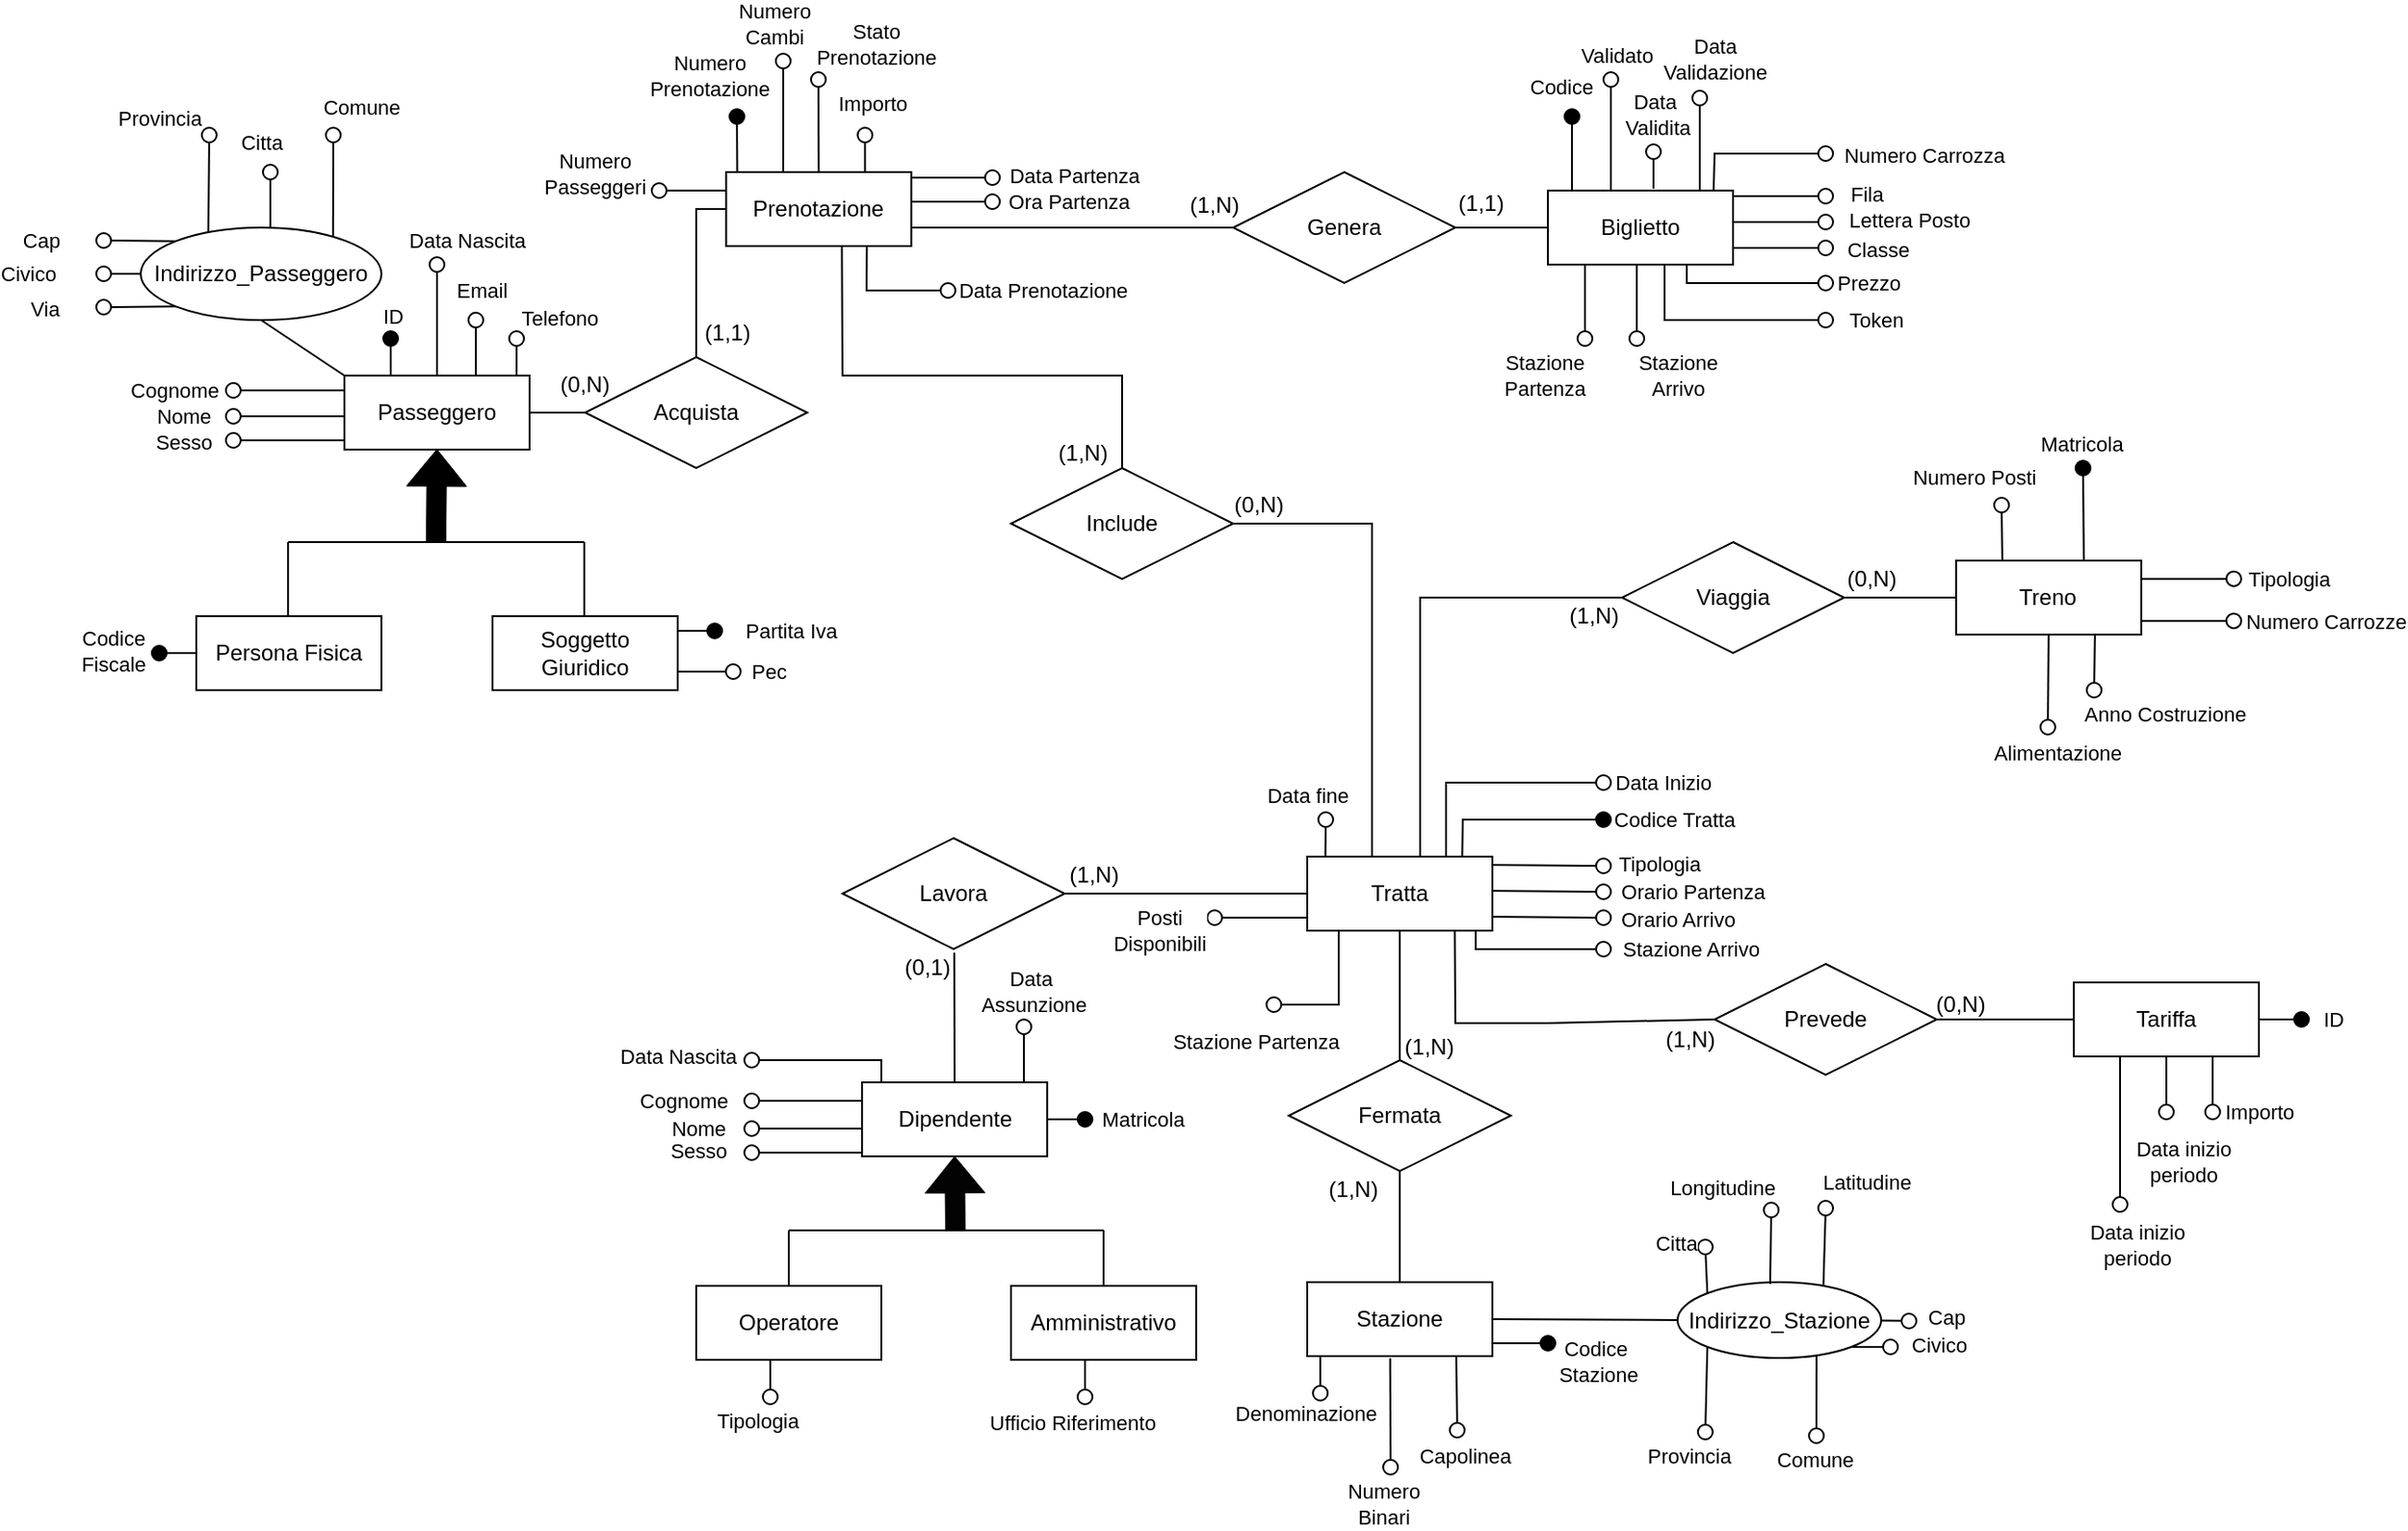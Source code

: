 <mxfile version="28.2.5">
  <diagram id="R2lEEEUBdFMjLlhIrx00" name="Page-1">
    <mxGraphModel dx="1892" dy="622" grid="1" gridSize="10" guides="1" tooltips="1" connect="1" arrows="1" fold="1" page="1" pageScale="1" pageWidth="850" pageHeight="1100" math="0" shadow="0" extFonts="Permanent Marker^https://fonts.googleapis.com/css?family=Permanent+Marker">
      <root>
        <mxCell id="0" />
        <mxCell id="1" parent="0" />
        <mxCell id="eODNS1rkglVLY219tLkL-1" value="Passeggero" style="rounded=0;whiteSpace=wrap;html=1;" parent="1" vertex="1">
          <mxGeometry x="-160" y="230" width="100" height="40" as="geometry" />
        </mxCell>
        <mxCell id="eODNS1rkglVLY219tLkL-3" value="Acquista" style="shape=rhombus;perimeter=rhombusPerimeter;whiteSpace=wrap;html=1;align=center;" parent="1" vertex="1">
          <mxGeometry x="-30" y="220" width="120" height="60" as="geometry" />
        </mxCell>
        <mxCell id="eODNS1rkglVLY219tLkL-5" value="Treno" style="whiteSpace=wrap;html=1;align=center;" parent="1" vertex="1">
          <mxGeometry x="710.42" y="330" width="100" height="40" as="geometry" />
        </mxCell>
        <mxCell id="eODNS1rkglVLY219tLkL-7" value="Viaggia" style="shape=rhombus;perimeter=rhombusPerimeter;whiteSpace=wrap;html=1;align=center;" parent="1" vertex="1">
          <mxGeometry x="530" y="320" width="120" height="60" as="geometry" />
        </mxCell>
        <mxCell id="eODNS1rkglVLY219tLkL-8" value="Tratta" style="whiteSpace=wrap;html=1;align=center;" parent="1" vertex="1">
          <mxGeometry x="360" y="490" width="100" height="40" as="geometry" />
        </mxCell>
        <mxCell id="eODNS1rkglVLY219tLkL-9" value="Indirizzo_Passeggero" style="ellipse;whiteSpace=wrap;html=1;align=center;" parent="1" vertex="1">
          <mxGeometry x="-270" y="150" width="130" height="50" as="geometry" />
        </mxCell>
        <mxCell id="eODNS1rkglVLY219tLkL-12" value="Dipendente" style="whiteSpace=wrap;html=1;align=center;" parent="1" vertex="1">
          <mxGeometry x="119.58" y="612" width="100" height="40" as="geometry" />
        </mxCell>
        <mxCell id="eODNS1rkglVLY219tLkL-19" value="" style="endArrow=none;html=1;rounded=0;exitX=0;exitY=0.5;exitDx=0;exitDy=0;entryX=1;entryY=0.5;entryDx=0;entryDy=0;" parent="1" source="eODNS1rkglVLY219tLkL-3" target="eODNS1rkglVLY219tLkL-1" edge="1">
          <mxGeometry width="50" height="50" relative="1" as="geometry">
            <mxPoint x="260" y="249.58" as="sourcePoint" />
            <mxPoint x="220" y="250" as="targetPoint" />
          </mxGeometry>
        </mxCell>
        <mxCell id="eODNS1rkglVLY219tLkL-22" value="" style="endArrow=none;html=1;rounded=0;exitX=0;exitY=0.5;exitDx=0;exitDy=0;entryX=1;entryY=0.5;entryDx=0;entryDy=0;" parent="1" source="eODNS1rkglVLY219tLkL-5" target="eODNS1rkglVLY219tLkL-7" edge="1">
          <mxGeometry width="50" height="50" relative="1" as="geometry">
            <mxPoint x="190" y="340" as="sourcePoint" />
            <mxPoint x="140" y="340" as="targetPoint" />
          </mxGeometry>
        </mxCell>
        <mxCell id="eODNS1rkglVLY219tLkL-25" value="" style="endArrow=none;html=1;rounded=0;exitX=0;exitY=0;exitDx=0;exitDy=0;entryX=0.5;entryY=1;entryDx=0;entryDy=0;" parent="1" source="eODNS1rkglVLY219tLkL-1" target="eODNS1rkglVLY219tLkL-9" edge="1">
          <mxGeometry width="50" height="50" relative="1" as="geometry">
            <mxPoint x="220" y="320" as="sourcePoint" />
            <mxPoint x="220" y="280" as="targetPoint" />
          </mxGeometry>
        </mxCell>
        <mxCell id="eODNS1rkglVLY219tLkL-33" value="" style="endArrow=none;html=1;rounded=0;exitX=0.5;exitY=0;exitDx=0;exitDy=0;entryX=0.503;entryY=1.031;entryDx=0;entryDy=0;entryPerimeter=0;" parent="1" source="eODNS1rkglVLY219tLkL-12" target="SnCLscJBYoTOpv-g1eGh-6" edge="1">
          <mxGeometry width="50" height="50" relative="1" as="geometry">
            <mxPoint x="180.0" y="410" as="sourcePoint" />
            <mxPoint x="170.0" y="550" as="targetPoint" />
          </mxGeometry>
        </mxCell>
        <mxCell id="eODNS1rkglVLY219tLkL-35" value="Stazione" style="whiteSpace=wrap;html=1;align=center;" parent="1" vertex="1">
          <mxGeometry x="360" y="720" width="100" height="40" as="geometry" />
        </mxCell>
        <mxCell id="eODNS1rkglVLY219tLkL-36" value="Fermata" style="shape=rhombus;perimeter=rhombusPerimeter;whiteSpace=wrap;html=1;align=center;" parent="1" vertex="1">
          <mxGeometry x="350" y="600" width="120" height="60" as="geometry" />
        </mxCell>
        <mxCell id="eODNS1rkglVLY219tLkL-37" value="" style="endArrow=none;html=1;rounded=0;exitX=0.5;exitY=0;exitDx=0;exitDy=0;entryX=0.5;entryY=1;entryDx=0;entryDy=0;" parent="1" source="eODNS1rkglVLY219tLkL-36" target="eODNS1rkglVLY219tLkL-8" edge="1">
          <mxGeometry width="50" height="50" relative="1" as="geometry">
            <mxPoint x="740" y="580" as="sourcePoint" />
            <mxPoint x="740" y="540" as="targetPoint" />
          </mxGeometry>
        </mxCell>
        <mxCell id="eODNS1rkglVLY219tLkL-38" value="" style="endArrow=none;html=1;rounded=0;exitX=0.5;exitY=0;exitDx=0;exitDy=0;entryX=0.5;entryY=1;entryDx=0;entryDy=0;" parent="1" source="eODNS1rkglVLY219tLkL-35" target="eODNS1rkglVLY219tLkL-36" edge="1">
          <mxGeometry width="50" height="50" relative="1" as="geometry">
            <mxPoint x="420" y="630" as="sourcePoint" />
            <mxPoint x="420" y="590" as="targetPoint" />
          </mxGeometry>
        </mxCell>
        <mxCell id="eODNS1rkglVLY219tLkL-45" value="Persona Fisica" style="whiteSpace=wrap;html=1;align=center;" parent="1" vertex="1">
          <mxGeometry x="-240" y="360" width="100" height="40" as="geometry" />
        </mxCell>
        <mxCell id="eODNS1rkglVLY219tLkL-46" value="Soggetto Giuridico" style="whiteSpace=wrap;html=1;align=center;" parent="1" vertex="1">
          <mxGeometry x="-80" y="360" width="100" height="40" as="geometry" />
        </mxCell>
        <mxCell id="eODNS1rkglVLY219tLkL-47" value="" style="shape=flexArrow;endArrow=classic;html=1;rounded=0;entryX=0.5;entryY=1;entryDx=0;entryDy=0;fillColor=#000000;fillStyle=solid;gradientColor=none;strokeColor=default;" parent="1" edge="1">
          <mxGeometry width="50" height="50" relative="1" as="geometry">
            <mxPoint x="-110.42" y="320" as="sourcePoint" />
            <mxPoint x="-110" y="270" as="targetPoint" />
            <Array as="points">
              <mxPoint x="-110.42" y="310" />
            </Array>
          </mxGeometry>
        </mxCell>
        <mxCell id="eODNS1rkglVLY219tLkL-48" value="" style="endArrow=none;html=1;rounded=0;" parent="1" edge="1">
          <mxGeometry width="50" height="50" relative="1" as="geometry">
            <mxPoint x="-190.42" y="320" as="sourcePoint" />
            <mxPoint x="-30.42" y="320" as="targetPoint" />
          </mxGeometry>
        </mxCell>
        <mxCell id="eODNS1rkglVLY219tLkL-49" value="" style="endArrow=none;html=1;rounded=0;entryX=0.5;entryY=0;entryDx=0;entryDy=0;" parent="1" edge="1">
          <mxGeometry width="50" height="50" relative="1" as="geometry">
            <mxPoint x="-190.42" y="320" as="sourcePoint" />
            <mxPoint x="-190.42" y="360" as="targetPoint" />
          </mxGeometry>
        </mxCell>
        <mxCell id="eODNS1rkglVLY219tLkL-50" value="" style="endArrow=none;html=1;rounded=0;entryX=0.5;entryY=0;entryDx=0;entryDy=0;" parent="1" edge="1">
          <mxGeometry width="50" height="50" relative="1" as="geometry">
            <mxPoint x="-30.42" y="320" as="sourcePoint" />
            <mxPoint x="-30.42" y="360" as="targetPoint" />
          </mxGeometry>
        </mxCell>
        <mxCell id="eODNS1rkglVLY219tLkL-53" value="Biglietto" style="rounded=0;whiteSpace=wrap;html=1;" parent="1" vertex="1">
          <mxGeometry x="490" y="130" width="100" height="40" as="geometry" />
        </mxCell>
        <mxCell id="eODNS1rkglVLY219tLkL-56" value="" style="endArrow=none;html=1;rounded=0;exitX=0;exitY=0.5;exitDx=0;exitDy=0;entryX=0;entryY=1;entryDx=0;entryDy=0;" parent="1" source="eODNS1rkglVLY219tLkL-8" target="GVSm5cRxoAovmWzhfuRe-69" edge="1">
          <mxGeometry width="50" height="50" relative="1" as="geometry">
            <mxPoint x="540" y="410" as="sourcePoint" />
            <mxPoint x="230.0" y="510" as="targetPoint" />
          </mxGeometry>
        </mxCell>
        <mxCell id="eODNS1rkglVLY219tLkL-57" value="" style="html=1;verticalAlign=bottom;labelBackgroundColor=none;startArrow=oval;startFill=0;startSize=8;endArrow=none;rounded=0;entryX=0;entryY=0.75;entryDx=0;entryDy=0;" parent="1" edge="1">
          <mxGeometry x="-1" y="3" relative="1" as="geometry">
            <mxPoint x="-220" y="252" as="sourcePoint" />
            <mxPoint x="-160" y="252" as="targetPoint" />
            <Array as="points" />
          </mxGeometry>
        </mxCell>
        <mxCell id="eODNS1rkglVLY219tLkL-58" value="Nome" style="edgeLabel;html=1;align=center;verticalAlign=middle;resizable=0;points=[];" parent="eODNS1rkglVLY219tLkL-57" vertex="1" connectable="0">
          <mxGeometry x="-0.25" y="-2" relative="1" as="geometry">
            <mxPoint x="-50" y="-2" as="offset" />
          </mxGeometry>
        </mxCell>
        <mxCell id="eODNS1rkglVLY219tLkL-59" value="" style="html=1;verticalAlign=bottom;labelBackgroundColor=none;startArrow=oval;startFill=0;startSize=8;endArrow=none;rounded=0;entryX=0;entryY=0.25;entryDx=0;entryDy=0;" parent="1" edge="1">
          <mxGeometry x="-1" y="3" relative="1" as="geometry">
            <mxPoint x="-220" y="238" as="sourcePoint" />
            <mxPoint x="-160" y="238" as="targetPoint" />
            <Array as="points" />
          </mxGeometry>
        </mxCell>
        <mxCell id="eODNS1rkglVLY219tLkL-60" value="Cognome" style="edgeLabel;html=1;align=center;verticalAlign=middle;resizable=0;points=[];" parent="eODNS1rkglVLY219tLkL-59" vertex="1" connectable="0">
          <mxGeometry x="-0.25" y="-2" relative="1" as="geometry">
            <mxPoint x="-55" y="-2" as="offset" />
          </mxGeometry>
        </mxCell>
        <mxCell id="eODNS1rkglVLY219tLkL-61" value="" style="html=1;verticalAlign=bottom;labelBackgroundColor=none;startArrow=oval;startFill=1;startSize=8;endArrow=none;rounded=0;entryX=0.25;entryY=0;entryDx=0;entryDy=0;" parent="1" target="eODNS1rkglVLY219tLkL-1" edge="1">
          <mxGeometry x="-1" y="3" relative="1" as="geometry">
            <mxPoint x="-135" y="210" as="sourcePoint" />
            <mxPoint x="-150" y="250" as="targetPoint" />
            <Array as="points" />
          </mxGeometry>
        </mxCell>
        <mxCell id="eODNS1rkglVLY219tLkL-62" value="ID" style="edgeLabel;html=1;align=center;verticalAlign=middle;resizable=0;points=[];" parent="eODNS1rkglVLY219tLkL-61" vertex="1" connectable="0">
          <mxGeometry x="-0.25" y="-2" relative="1" as="geometry">
            <mxPoint x="3" y="-20" as="offset" />
          </mxGeometry>
        </mxCell>
        <mxCell id="eODNS1rkglVLY219tLkL-63" value="" style="html=1;verticalAlign=bottom;labelBackgroundColor=none;startArrow=oval;startFill=0;startSize=8;endArrow=none;rounded=0;entryX=0.5;entryY=0;entryDx=0;entryDy=0;" parent="1" target="eODNS1rkglVLY219tLkL-1" edge="1">
          <mxGeometry x="-1" y="3" relative="1" as="geometry">
            <mxPoint x="-110" y="170" as="sourcePoint" />
            <mxPoint x="-150" y="250" as="targetPoint" />
            <Array as="points" />
          </mxGeometry>
        </mxCell>
        <mxCell id="eODNS1rkglVLY219tLkL-64" value="Data Nascita" style="edgeLabel;html=1;align=center;verticalAlign=middle;resizable=0;points=[];" parent="eODNS1rkglVLY219tLkL-63" vertex="1" connectable="0">
          <mxGeometry x="-0.25" y="-2" relative="1" as="geometry">
            <mxPoint x="18" y="-36" as="offset" />
          </mxGeometry>
        </mxCell>
        <mxCell id="eODNS1rkglVLY219tLkL-65" value="" style="html=1;verticalAlign=bottom;labelBackgroundColor=none;startArrow=oval;startFill=0;startSize=8;endArrow=none;rounded=0;entryX=0;entryY=1;entryDx=0;entryDy=0;" parent="1" target="eODNS1rkglVLY219tLkL-9" edge="1">
          <mxGeometry x="-1" y="3" relative="1" as="geometry">
            <mxPoint x="-290" y="193" as="sourcePoint" />
            <mxPoint x="-150" y="250" as="targetPoint" />
            <Array as="points" />
          </mxGeometry>
        </mxCell>
        <mxCell id="eODNS1rkglVLY219tLkL-66" value="Via" style="edgeLabel;html=1;align=center;verticalAlign=middle;resizable=0;points=[];" parent="eODNS1rkglVLY219tLkL-65" vertex="1" connectable="0">
          <mxGeometry x="-0.25" y="-2" relative="1" as="geometry">
            <mxPoint x="-47" y="-1" as="offset" />
          </mxGeometry>
        </mxCell>
        <mxCell id="eODNS1rkglVLY219tLkL-67" value="" style="html=1;verticalAlign=bottom;labelBackgroundColor=none;startArrow=oval;startFill=0;startSize=8;endArrow=none;rounded=0;entryX=0;entryY=0.5;entryDx=0;entryDy=0;" parent="1" target="eODNS1rkglVLY219tLkL-9" edge="1">
          <mxGeometry x="-1" y="3" relative="1" as="geometry">
            <mxPoint x="-290" y="175" as="sourcePoint" />
            <mxPoint x="-230.42" y="170" as="targetPoint" />
            <Array as="points" />
          </mxGeometry>
        </mxCell>
        <mxCell id="eODNS1rkglVLY219tLkL-68" value="Civico" style="edgeLabel;html=1;align=center;verticalAlign=middle;resizable=0;points=[];" parent="eODNS1rkglVLY219tLkL-67" vertex="1" connectable="0">
          <mxGeometry x="-0.25" y="-2" relative="1" as="geometry">
            <mxPoint x="-49" y="-2" as="offset" />
          </mxGeometry>
        </mxCell>
        <mxCell id="eODNS1rkglVLY219tLkL-71" value="" style="html=1;verticalAlign=bottom;labelBackgroundColor=none;startArrow=oval;startFill=0;startSize=8;endArrow=none;rounded=0;entryX=0;entryY=0;entryDx=0;entryDy=0;" parent="1" target="eODNS1rkglVLY219tLkL-9" edge="1">
          <mxGeometry x="-1" y="3" relative="1" as="geometry">
            <mxPoint x="-290" y="157" as="sourcePoint" />
            <mxPoint x="-230" y="190" as="targetPoint" />
            <Array as="points" />
          </mxGeometry>
        </mxCell>
        <mxCell id="eODNS1rkglVLY219tLkL-72" value="Cap" style="edgeLabel;html=1;align=center;verticalAlign=middle;resizable=0;points=[];" parent="eODNS1rkglVLY219tLkL-71" vertex="1" connectable="0">
          <mxGeometry x="-0.25" y="-2" relative="1" as="geometry">
            <mxPoint x="-49" y="-2" as="offset" />
          </mxGeometry>
        </mxCell>
        <mxCell id="eODNS1rkglVLY219tLkL-73" value="" style="html=1;verticalAlign=bottom;labelBackgroundColor=none;startArrow=oval;startFill=1;startSize=8;endArrow=none;rounded=0;entryX=0;entryY=0.5;entryDx=0;entryDy=0;" parent="1" target="eODNS1rkglVLY219tLkL-45" edge="1">
          <mxGeometry x="-1" y="3" relative="1" as="geometry">
            <mxPoint x="-260" y="380" as="sourcePoint" />
            <mxPoint x="-150" y="270" as="targetPoint" />
            <Array as="points" />
          </mxGeometry>
        </mxCell>
        <mxCell id="eODNS1rkglVLY219tLkL-74" value="Codice&lt;div&gt;Fiscale&lt;/div&gt;" style="edgeLabel;html=1;align=center;verticalAlign=middle;resizable=0;points=[];" parent="eODNS1rkglVLY219tLkL-73" vertex="1" connectable="0">
          <mxGeometry x="-0.25" y="-2" relative="1" as="geometry">
            <mxPoint x="-33" y="-3" as="offset" />
          </mxGeometry>
        </mxCell>
        <mxCell id="eODNS1rkglVLY219tLkL-75" value="" style="html=1;verticalAlign=bottom;labelBackgroundColor=none;startArrow=oval;startFill=0;startSize=8;endArrow=none;rounded=0;entryX=0.75;entryY=0;entryDx=0;entryDy=0;" parent="1" edge="1">
          <mxGeometry x="-1" y="3" relative="1" as="geometry">
            <mxPoint x="-89" y="200" as="sourcePoint" />
            <mxPoint x="-89" y="230" as="targetPoint" />
            <Array as="points" />
          </mxGeometry>
        </mxCell>
        <mxCell id="eODNS1rkglVLY219tLkL-76" value="Email" style="edgeLabel;html=1;align=center;verticalAlign=middle;resizable=0;points=[];" parent="eODNS1rkglVLY219tLkL-75" vertex="1" connectable="0">
          <mxGeometry x="-0.25" y="-2" relative="1" as="geometry">
            <mxPoint x="5" y="-28" as="offset" />
          </mxGeometry>
        </mxCell>
        <mxCell id="eODNS1rkglVLY219tLkL-77" value="" style="html=1;verticalAlign=bottom;labelBackgroundColor=none;startArrow=oval;startFill=0;startSize=8;endArrow=none;rounded=0;entryX=1;entryY=0;entryDx=0;entryDy=0;" parent="1" edge="1">
          <mxGeometry x="-1" y="3" relative="1" as="geometry">
            <mxPoint x="-67" y="210" as="sourcePoint" />
            <mxPoint x="-67" y="230" as="targetPoint" />
            <Array as="points" />
          </mxGeometry>
        </mxCell>
        <mxCell id="eODNS1rkglVLY219tLkL-78" value="Telefono" style="edgeLabel;html=1;align=center;verticalAlign=middle;resizable=0;points=[];" parent="eODNS1rkglVLY219tLkL-77" vertex="1" connectable="0">
          <mxGeometry x="-0.25" y="-2" relative="1" as="geometry">
            <mxPoint x="25" y="-19" as="offset" />
          </mxGeometry>
        </mxCell>
        <mxCell id="eODNS1rkglVLY219tLkL-79" value="" style="html=1;verticalAlign=bottom;labelBackgroundColor=none;startArrow=oval;startFill=1;startSize=8;endArrow=none;rounded=0;entryX=0.25;entryY=0;entryDx=0;entryDy=0;" parent="1" edge="1">
          <mxGeometry x="-1" y="3" relative="1" as="geometry">
            <mxPoint x="503" y="90" as="sourcePoint" />
            <mxPoint x="503" y="130" as="targetPoint" />
            <Array as="points" />
          </mxGeometry>
        </mxCell>
        <mxCell id="eODNS1rkglVLY219tLkL-80" value="Codice" style="edgeLabel;html=1;align=center;verticalAlign=middle;resizable=0;points=[];" parent="eODNS1rkglVLY219tLkL-79" vertex="1" connectable="0">
          <mxGeometry x="-0.25" y="-2" relative="1" as="geometry">
            <mxPoint x="-4" y="-31" as="offset" />
          </mxGeometry>
        </mxCell>
        <mxCell id="eODNS1rkglVLY219tLkL-81" value="" style="html=1;verticalAlign=bottom;labelBackgroundColor=none;startArrow=oval;startFill=0;startSize=8;endArrow=none;rounded=0;entryX=1;entryY=0.5;entryDx=0;entryDy=0;" parent="1" edge="1">
          <mxGeometry x="-1" y="3" relative="1" as="geometry">
            <mxPoint x="166" y="184" as="sourcePoint" />
            <mxPoint x="122.18" y="159.58" as="targetPoint" />
            <Array as="points">
              <mxPoint x="122" y="184" />
            </Array>
          </mxGeometry>
        </mxCell>
        <mxCell id="eODNS1rkglVLY219tLkL-82" value="Data&amp;nbsp;&lt;span style=&quot;background-color: light-dark(#ffffff, var(--ge-dark-color, #121212)); color: light-dark(rgb(0, 0, 0), rgb(255, 255, 255));&quot;&gt;Prenotazione&lt;/span&gt;" style="edgeLabel;html=1;align=center;verticalAlign=middle;resizable=0;points=[];" parent="eODNS1rkglVLY219tLkL-81" vertex="1" connectable="0">
          <mxGeometry x="-0.25" y="-2" relative="1" as="geometry">
            <mxPoint x="76" y="2" as="offset" />
          </mxGeometry>
        </mxCell>
        <mxCell id="eODNS1rkglVLY219tLkL-85" value="" style="html=1;verticalAlign=bottom;labelBackgroundColor=none;startArrow=oval;startFill=0;startSize=8;endArrow=none;rounded=0;entryX=0.75;entryY=0;entryDx=0;entryDy=0;" parent="1" edge="1">
          <mxGeometry x="-1" y="3" relative="1" as="geometry">
            <mxPoint x="524" y="70" as="sourcePoint" />
            <mxPoint x="524" y="130" as="targetPoint" />
            <Array as="points" />
          </mxGeometry>
        </mxCell>
        <mxCell id="eODNS1rkglVLY219tLkL-86" value="Validato" style="edgeLabel;html=1;align=center;verticalAlign=middle;resizable=0;points=[];" parent="eODNS1rkglVLY219tLkL-85" vertex="1" connectable="0">
          <mxGeometry x="-0.25" y="-2" relative="1" as="geometry">
            <mxPoint x="5" y="-36" as="offset" />
          </mxGeometry>
        </mxCell>
        <mxCell id="eODNS1rkglVLY219tLkL-87" value="" style="html=1;verticalAlign=bottom;labelBackgroundColor=none;startArrow=oval;startFill=0;startSize=8;endArrow=none;rounded=0;entryX=0.75;entryY=0;entryDx=0;entryDy=0;" parent="1" edge="1">
          <mxGeometry x="-1" y="3" relative="1" as="geometry">
            <mxPoint x="572" y="80" as="sourcePoint" />
            <mxPoint x="572" y="130" as="targetPoint" />
            <Array as="points" />
          </mxGeometry>
        </mxCell>
        <mxCell id="eODNS1rkglVLY219tLkL-88" value="Data&lt;div&gt;Validazione&lt;/div&gt;" style="edgeLabel;html=1;align=center;verticalAlign=middle;resizable=0;points=[];" parent="eODNS1rkglVLY219tLkL-87" vertex="1" connectable="0">
          <mxGeometry x="-0.25" y="-2" relative="1" as="geometry">
            <mxPoint x="10" y="-40" as="offset" />
          </mxGeometry>
        </mxCell>
        <mxCell id="eODNS1rkglVLY219tLkL-97" value="" style="html=1;verticalAlign=bottom;labelBackgroundColor=none;startArrow=oval;startFill=1;startSize=8;endArrow=none;rounded=0;entryX=0.75;entryY=0;entryDx=0;entryDy=0;" parent="1" edge="1">
          <mxGeometry x="-1" y="3" relative="1" as="geometry">
            <mxPoint x="779" y="280" as="sourcePoint" />
            <mxPoint x="779.42" y="330" as="targetPoint" />
            <Array as="points" />
          </mxGeometry>
        </mxCell>
        <mxCell id="eODNS1rkglVLY219tLkL-98" value="Matricola" style="edgeLabel;html=1;align=center;verticalAlign=middle;resizable=0;points=[];" parent="eODNS1rkglVLY219tLkL-97" vertex="1" connectable="0">
          <mxGeometry x="-0.25" y="-2" relative="1" as="geometry">
            <mxPoint x="1" y="-32" as="offset" />
          </mxGeometry>
        </mxCell>
        <mxCell id="eODNS1rkglVLY219tLkL-101" value="" style="html=1;verticalAlign=bottom;labelBackgroundColor=none;startArrow=oval;startFill=0;startSize=8;endArrow=none;rounded=0;entryX=1;entryY=0.5;entryDx=0;entryDy=0;" parent="1" edge="1">
          <mxGeometry x="-1" y="3" relative="1" as="geometry">
            <mxPoint x="860.42" y="362.58" as="sourcePoint" />
            <mxPoint x="810.42" y="362.58" as="targetPoint" />
            <Array as="points" />
          </mxGeometry>
        </mxCell>
        <mxCell id="eODNS1rkglVLY219tLkL-102" value="Numero Carrozze" style="edgeLabel;html=1;align=center;verticalAlign=middle;resizable=0;points=[];" parent="eODNS1rkglVLY219tLkL-101" vertex="1" connectable="0">
          <mxGeometry x="-0.25" y="-2" relative="1" as="geometry">
            <mxPoint x="68" y="2" as="offset" />
          </mxGeometry>
        </mxCell>
        <mxCell id="eODNS1rkglVLY219tLkL-103" value="" style="html=1;verticalAlign=bottom;labelBackgroundColor=none;startArrow=oval;startFill=0;startSize=8;endArrow=none;rounded=0;entryX=0.75;entryY=1;entryDx=0;entryDy=0;" parent="1" target="eODNS1rkglVLY219tLkL-5" edge="1">
          <mxGeometry x="-1" y="3" relative="1" as="geometry">
            <mxPoint x="785" y="400" as="sourcePoint" />
            <mxPoint x="780.0" y="380" as="targetPoint" />
            <Array as="points" />
          </mxGeometry>
        </mxCell>
        <mxCell id="eODNS1rkglVLY219tLkL-104" value="Anno Costruzione" style="edgeLabel;html=1;align=center;verticalAlign=middle;resizable=0;points=[];" parent="eODNS1rkglVLY219tLkL-103" vertex="1" connectable="0">
          <mxGeometry x="-0.25" y="-2" relative="1" as="geometry">
            <mxPoint x="36" y="24" as="offset" />
          </mxGeometry>
        </mxCell>
        <mxCell id="eODNS1rkglVLY219tLkL-105" value="" style="html=1;verticalAlign=bottom;labelBackgroundColor=none;startArrow=oval;startFill=0;startSize=8;endArrow=none;rounded=0;entryX=0;entryY=1;entryDx=0;entryDy=0;" parent="1" edge="1">
          <mxGeometry x="-1" y="3" relative="1" as="geometry">
            <mxPoint x="-220" y="265" as="sourcePoint" />
            <mxPoint x="-160" y="265" as="targetPoint" />
            <Array as="points" />
          </mxGeometry>
        </mxCell>
        <mxCell id="eODNS1rkglVLY219tLkL-106" value="Sesso" style="edgeLabel;html=1;align=center;verticalAlign=middle;resizable=0;points=[];" parent="eODNS1rkglVLY219tLkL-105" vertex="1" connectable="0">
          <mxGeometry x="-0.25" y="-2" relative="1" as="geometry">
            <mxPoint x="-50" y="-1" as="offset" />
          </mxGeometry>
        </mxCell>
        <mxCell id="eODNS1rkglVLY219tLkL-111" value="" style="html=1;verticalAlign=bottom;labelBackgroundColor=none;startArrow=oval;startFill=1;startSize=8;endArrow=none;rounded=0;entryX=1;entryY=0.5;entryDx=0;entryDy=0;" parent="1" target="eODNS1rkglVLY219tLkL-12" edge="1">
          <mxGeometry x="-1" y="3" relative="1" as="geometry">
            <mxPoint x="240" y="632" as="sourcePoint" />
            <mxPoint x="598" y="402" as="targetPoint" />
            <Array as="points" />
          </mxGeometry>
        </mxCell>
        <mxCell id="eODNS1rkglVLY219tLkL-112" value="Matricola" style="edgeLabel;html=1;align=center;verticalAlign=middle;resizable=0;points=[];" parent="eODNS1rkglVLY219tLkL-111" vertex="1" connectable="0">
          <mxGeometry x="-0.25" y="-2" relative="1" as="geometry">
            <mxPoint x="38" y="2" as="offset" />
          </mxGeometry>
        </mxCell>
        <mxCell id="eODNS1rkglVLY219tLkL-113" value="" style="html=1;verticalAlign=bottom;labelBackgroundColor=none;startArrow=oval;startFill=0;startSize=8;endArrow=none;rounded=0;entryX=0;entryY=0.75;entryDx=0;entryDy=0;" parent="1" edge="1">
          <mxGeometry x="-1" y="3" relative="1" as="geometry">
            <mxPoint x="60" y="637" as="sourcePoint" />
            <mxPoint x="120.0" y="637" as="targetPoint" />
            <Array as="points" />
          </mxGeometry>
        </mxCell>
        <mxCell id="eODNS1rkglVLY219tLkL-114" value="Nome" style="edgeLabel;html=1;align=center;verticalAlign=middle;resizable=0;points=[];" parent="eODNS1rkglVLY219tLkL-113" vertex="1" connectable="0">
          <mxGeometry x="-0.25" y="-2" relative="1" as="geometry">
            <mxPoint x="-52" y="-2" as="offset" />
          </mxGeometry>
        </mxCell>
        <mxCell id="eODNS1rkglVLY219tLkL-115" value="" style="html=1;verticalAlign=bottom;labelBackgroundColor=none;startArrow=oval;startFill=0;startSize=8;endArrow=none;rounded=0;entryX=0;entryY=0.25;entryDx=0;entryDy=0;" parent="1" edge="1">
          <mxGeometry x="-1" y="3" relative="1" as="geometry">
            <mxPoint x="60" y="622" as="sourcePoint" />
            <mxPoint x="120.0" y="622" as="targetPoint" />
            <Array as="points" />
          </mxGeometry>
        </mxCell>
        <mxCell id="eODNS1rkglVLY219tLkL-116" value="Cognome" style="edgeLabel;html=1;align=center;verticalAlign=middle;resizable=0;points=[];" parent="eODNS1rkglVLY219tLkL-115" vertex="1" connectable="0">
          <mxGeometry x="-0.25" y="-2" relative="1" as="geometry">
            <mxPoint x="-60" y="-2" as="offset" />
          </mxGeometry>
        </mxCell>
        <mxCell id="eODNS1rkglVLY219tLkL-117" value="" style="html=1;verticalAlign=bottom;labelBackgroundColor=none;startArrow=oval;startFill=0;startSize=8;endArrow=none;rounded=0;entryX=0;entryY=1;entryDx=0;entryDy=0;" parent="1" edge="1">
          <mxGeometry x="-1" y="3" relative="1" as="geometry">
            <mxPoint x="60" y="650" as="sourcePoint" />
            <mxPoint x="120.0" y="650" as="targetPoint" />
            <Array as="points" />
          </mxGeometry>
        </mxCell>
        <mxCell id="eODNS1rkglVLY219tLkL-118" value="Sesso" style="edgeLabel;html=1;align=center;verticalAlign=middle;resizable=0;points=[];" parent="eODNS1rkglVLY219tLkL-117" vertex="1" connectable="0">
          <mxGeometry x="-0.25" y="-2" relative="1" as="geometry">
            <mxPoint x="-52" y="-3" as="offset" />
          </mxGeometry>
        </mxCell>
        <mxCell id="eODNS1rkglVLY219tLkL-127" value="" style="html=1;verticalAlign=bottom;labelBackgroundColor=none;startArrow=oval;startFill=0;startSize=8;endArrow=none;rounded=0;entryX=0.5;entryY=1;entryDx=0;entryDy=0;" parent="1" edge="1">
          <mxGeometry x="-1" y="3" relative="1" as="geometry">
            <mxPoint x="367.08" y="780" as="sourcePoint" />
            <mxPoint x="367.08" y="760" as="targetPoint" />
            <Array as="points" />
          </mxGeometry>
        </mxCell>
        <mxCell id="eODNS1rkglVLY219tLkL-128" value="Denominazione" style="edgeLabel;html=1;align=center;verticalAlign=middle;resizable=0;points=[];" parent="eODNS1rkglVLY219tLkL-127" vertex="1" connectable="0">
          <mxGeometry x="-0.25" y="-2" relative="1" as="geometry">
            <mxPoint x="-10" y="18" as="offset" />
          </mxGeometry>
        </mxCell>
        <mxCell id="eODNS1rkglVLY219tLkL-129" value="" style="html=1;verticalAlign=bottom;labelBackgroundColor=none;startArrow=oval;startFill=1;startSize=8;endArrow=none;rounded=0;entryX=1;entryY=0.25;entryDx=0;entryDy=0;" parent="1" edge="1">
          <mxGeometry x="-1" y="3" relative="1" as="geometry">
            <mxPoint x="490" y="753" as="sourcePoint" />
            <mxPoint x="460" y="753" as="targetPoint" />
            <Array as="points" />
          </mxGeometry>
        </mxCell>
        <mxCell id="eODNS1rkglVLY219tLkL-130" value="Codice&amp;nbsp;&lt;div&gt;Stazione&lt;/div&gt;" style="edgeLabel;html=1;align=center;verticalAlign=middle;resizable=0;points=[];" parent="eODNS1rkglVLY219tLkL-129" vertex="1" connectable="0">
          <mxGeometry x="-0.25" y="-2" relative="1" as="geometry">
            <mxPoint x="38" y="12" as="offset" />
          </mxGeometry>
        </mxCell>
        <mxCell id="eODNS1rkglVLY219tLkL-131" value="" style="html=1;verticalAlign=bottom;labelBackgroundColor=none;startArrow=oval;startFill=0;startSize=8;endArrow=none;rounded=0;entryX=0.558;entryY=1.029;entryDx=0;entryDy=0;entryPerimeter=0;" parent="1" edge="1">
          <mxGeometry x="-1" y="3" relative="1" as="geometry">
            <mxPoint x="405" y="820" as="sourcePoint" />
            <mxPoint x="404.8" y="761.16" as="targetPoint" />
            <Array as="points" />
          </mxGeometry>
        </mxCell>
        <mxCell id="eODNS1rkglVLY219tLkL-132" value="Numero&lt;div&gt;Binari&lt;/div&gt;" style="edgeLabel;html=1;align=center;verticalAlign=middle;resizable=0;points=[];" parent="eODNS1rkglVLY219tLkL-131" vertex="1" connectable="0">
          <mxGeometry x="-0.25" y="-2" relative="1" as="geometry">
            <mxPoint x="-6" y="42" as="offset" />
          </mxGeometry>
        </mxCell>
        <mxCell id="eODNS1rkglVLY219tLkL-133" value="" style="html=1;verticalAlign=bottom;labelBackgroundColor=none;startArrow=oval;startFill=0;startSize=8;endArrow=none;rounded=0;entryX=0.825;entryY=1.008;entryDx=0;entryDy=0;entryPerimeter=0;" parent="1" edge="1">
          <mxGeometry x="-1" y="3" relative="1" as="geometry">
            <mxPoint x="441" y="800" as="sourcePoint" />
            <mxPoint x="440.5" y="760.32" as="targetPoint" />
            <Array as="points" />
          </mxGeometry>
        </mxCell>
        <mxCell id="eODNS1rkglVLY219tLkL-134" value="Capolinea" style="edgeLabel;html=1;align=center;verticalAlign=middle;resizable=0;points=[];" parent="eODNS1rkglVLY219tLkL-133" vertex="1" connectable="0">
          <mxGeometry x="-0.25" y="-2" relative="1" as="geometry">
            <mxPoint x="2" y="29" as="offset" />
          </mxGeometry>
        </mxCell>
        <mxCell id="eODNS1rkglVLY219tLkL-135" value="Indirizzo_Stazione" style="ellipse;whiteSpace=wrap;html=1;align=center;" parent="1" vertex="1">
          <mxGeometry x="560" y="720" width="110" height="41" as="geometry" />
        </mxCell>
        <mxCell id="eODNS1rkglVLY219tLkL-138" value="" style="html=1;verticalAlign=bottom;labelBackgroundColor=none;startArrow=oval;startFill=0;startSize=8;endArrow=none;rounded=0;entryX=1;entryY=1;entryDx=0;entryDy=0;" parent="1" target="eODNS1rkglVLY219tLkL-135" edge="1">
          <mxGeometry x="-1" y="3" relative="1" as="geometry">
            <mxPoint x="675" y="755" as="sourcePoint" />
            <mxPoint x="644.58" y="756" as="targetPoint" />
            <Array as="points" />
          </mxGeometry>
        </mxCell>
        <mxCell id="eODNS1rkglVLY219tLkL-139" value="Civico" style="edgeLabel;html=1;align=center;verticalAlign=middle;resizable=0;points=[];" parent="eODNS1rkglVLY219tLkL-138" vertex="1" connectable="0">
          <mxGeometry x="-0.25" y="-2" relative="1" as="geometry">
            <mxPoint x="34" y="1" as="offset" />
          </mxGeometry>
        </mxCell>
        <mxCell id="eODNS1rkglVLY219tLkL-142" value="" style="html=1;verticalAlign=bottom;labelBackgroundColor=none;startArrow=oval;startFill=0;startSize=8;endArrow=none;rounded=0;entryX=1;entryY=0.5;entryDx=0;entryDy=0;" parent="1" edge="1">
          <mxGeometry x="-1" y="3" relative="1" as="geometry">
            <mxPoint x="685" y="741" as="sourcePoint" />
            <mxPoint x="670" y="740.71" as="targetPoint" />
            <Array as="points" />
          </mxGeometry>
        </mxCell>
        <mxCell id="eODNS1rkglVLY219tLkL-143" value="Cap" style="edgeLabel;html=1;align=center;verticalAlign=middle;resizable=0;points=[];" parent="eODNS1rkglVLY219tLkL-142" vertex="1" connectable="0">
          <mxGeometry x="-0.25" y="-2" relative="1" as="geometry">
            <mxPoint x="25" as="offset" />
          </mxGeometry>
        </mxCell>
        <mxCell id="eODNS1rkglVLY219tLkL-144" value="" style="endArrow=none;html=1;rounded=0;exitX=1;exitY=0.5;exitDx=0;exitDy=0;entryX=0;entryY=0.5;entryDx=0;entryDy=0;" parent="1" source="eODNS1rkglVLY219tLkL-35" target="eODNS1rkglVLY219tLkL-135" edge="1">
          <mxGeometry width="50" height="50" relative="1" as="geometry">
            <mxPoint x="420" y="730" as="sourcePoint" />
            <mxPoint x="420" y="690" as="targetPoint" />
          </mxGeometry>
        </mxCell>
        <mxCell id="eODNS1rkglVLY219tLkL-153" value="" style="html=1;verticalAlign=bottom;labelBackgroundColor=none;startArrow=oval;startFill=0;startSize=8;endArrow=none;rounded=0;entryX=0.5;entryY=0;entryDx=0;entryDy=0;" parent="1" edge="1">
          <mxGeometry x="-1" y="3" relative="1" as="geometry">
            <mxPoint x="610.6" y="681" as="sourcePoint" />
            <mxPoint x="610" y="721" as="targetPoint" />
            <Array as="points" />
          </mxGeometry>
        </mxCell>
        <mxCell id="eODNS1rkglVLY219tLkL-154" value="Longitudine" style="edgeLabel;html=1;align=center;verticalAlign=middle;resizable=0;points=[];" parent="eODNS1rkglVLY219tLkL-153" vertex="1" connectable="0">
          <mxGeometry x="-0.25" y="-2" relative="1" as="geometry">
            <mxPoint x="-25" y="-27" as="offset" />
          </mxGeometry>
        </mxCell>
        <mxCell id="eODNS1rkglVLY219tLkL-155" value="" style="html=1;verticalAlign=bottom;labelBackgroundColor=none;startArrow=oval;startFill=0;startSize=8;endArrow=none;rounded=0;entryX=0.716;entryY=0.052;entryDx=0;entryDy=0;entryPerimeter=0;" parent="1" target="eODNS1rkglVLY219tLkL-135" edge="1">
          <mxGeometry x="-1" y="3" relative="1" as="geometry">
            <mxPoint x="640" y="680" as="sourcePoint" />
            <mxPoint x="631.7" y="720.16" as="targetPoint" />
            <Array as="points" />
          </mxGeometry>
        </mxCell>
        <mxCell id="eODNS1rkglVLY219tLkL-156" value="Latitudine" style="edgeLabel;html=1;align=center;verticalAlign=middle;resizable=0;points=[];" parent="eODNS1rkglVLY219tLkL-155" vertex="1" connectable="0">
          <mxGeometry x="-0.25" y="-2" relative="1" as="geometry">
            <mxPoint x="24" y="-30" as="offset" />
          </mxGeometry>
        </mxCell>
        <mxCell id="eODNS1rkglVLY219tLkL-159" value="" style="html=1;verticalAlign=bottom;labelBackgroundColor=none;startArrow=oval;startFill=0;startSize=8;endArrow=none;rounded=0;" parent="1" edge="1">
          <mxGeometry x="-1" y="3" relative="1" as="geometry">
            <mxPoint x="60" y="600" as="sourcePoint" />
            <mxPoint x="130" y="612" as="targetPoint" />
            <Array as="points">
              <mxPoint x="130" y="600" />
            </Array>
          </mxGeometry>
        </mxCell>
        <mxCell id="eODNS1rkglVLY219tLkL-160" value="Data Nascita" style="edgeLabel;html=1;align=center;verticalAlign=middle;resizable=0;points=[];" parent="eODNS1rkglVLY219tLkL-159" vertex="1" connectable="0">
          <mxGeometry x="-0.25" y="-2" relative="1" as="geometry">
            <mxPoint x="-71" y="-4" as="offset" />
          </mxGeometry>
        </mxCell>
        <mxCell id="eODNS1rkglVLY219tLkL-161" value="" style="html=1;verticalAlign=bottom;labelBackgroundColor=none;startArrow=oval;startFill=0;startSize=8;endArrow=none;rounded=0;" parent="1" edge="1">
          <mxGeometry x="-1" y="3" relative="1" as="geometry">
            <mxPoint x="207" y="582" as="sourcePoint" />
            <mxPoint x="207.0" y="612" as="targetPoint" />
            <Array as="points" />
          </mxGeometry>
        </mxCell>
        <mxCell id="eODNS1rkglVLY219tLkL-162" value="Data&amp;nbsp;&lt;div&gt;Assunzione&lt;/div&gt;" style="edgeLabel;html=1;align=center;verticalAlign=middle;resizable=0;points=[];" parent="eODNS1rkglVLY219tLkL-161" vertex="1" connectable="0">
          <mxGeometry x="-0.25" y="-2" relative="1" as="geometry">
            <mxPoint x="7" y="-31" as="offset" />
          </mxGeometry>
        </mxCell>
        <mxCell id="eODNS1rkglVLY219tLkL-165" value="" style="html=1;verticalAlign=bottom;labelBackgroundColor=none;startArrow=oval;startFill=1;startSize=8;endArrow=none;rounded=0;entryX=0.837;entryY=0.008;entryDx=0;entryDy=0;entryPerimeter=0;" parent="1" target="eODNS1rkglVLY219tLkL-8" edge="1">
          <mxGeometry x="-1" y="3" relative="1" as="geometry">
            <mxPoint x="520" y="470" as="sourcePoint" />
            <mxPoint x="456" y="490" as="targetPoint" />
            <Array as="points">
              <mxPoint x="444" y="470" />
            </Array>
          </mxGeometry>
        </mxCell>
        <mxCell id="eODNS1rkglVLY219tLkL-166" value="Codice Tratta" style="edgeLabel;html=1;align=center;verticalAlign=middle;resizable=0;points=[];" parent="eODNS1rkglVLY219tLkL-165" vertex="1" connectable="0">
          <mxGeometry x="-0.25" y="-2" relative="1" as="geometry">
            <mxPoint x="74" y="2" as="offset" />
          </mxGeometry>
        </mxCell>
        <mxCell id="eODNS1rkglVLY219tLkL-167" value="" style="html=1;verticalAlign=bottom;labelBackgroundColor=none;startArrow=oval;startFill=0;startSize=8;endArrow=none;rounded=0;entryX=1;entryY=0.5;entryDx=0;entryDy=0;" parent="1" edge="1">
          <mxGeometry x="-1" y="3" relative="1" as="geometry">
            <mxPoint x="520" y="495" as="sourcePoint" />
            <mxPoint x="460" y="494.5" as="targetPoint" />
            <Array as="points" />
          </mxGeometry>
        </mxCell>
        <mxCell id="eODNS1rkglVLY219tLkL-168" value="Tipologia" style="edgeLabel;html=1;align=center;verticalAlign=middle;resizable=0;points=[];" parent="eODNS1rkglVLY219tLkL-167" vertex="1" connectable="0">
          <mxGeometry x="-0.25" y="-2" relative="1" as="geometry">
            <mxPoint x="52" y="1" as="offset" />
          </mxGeometry>
        </mxCell>
        <mxCell id="eODNS1rkglVLY219tLkL-169" value="" style="html=1;verticalAlign=bottom;labelBackgroundColor=none;startArrow=oval;startFill=0;startSize=8;endArrow=none;rounded=0;entryX=1;entryY=0.5;entryDx=0;entryDy=0;" parent="1" edge="1">
          <mxGeometry x="-1" y="3" relative="1" as="geometry">
            <mxPoint x="520" y="509" as="sourcePoint" />
            <mxPoint x="460" y="508.5" as="targetPoint" />
            <Array as="points" />
          </mxGeometry>
        </mxCell>
        <mxCell id="eODNS1rkglVLY219tLkL-170" value="Orario Partenza" style="edgeLabel;html=1;align=center;verticalAlign=middle;resizable=0;points=[];" parent="eODNS1rkglVLY219tLkL-169" vertex="1" connectable="0">
          <mxGeometry x="-0.25" y="-2" relative="1" as="geometry">
            <mxPoint x="70" y="2" as="offset" />
          </mxGeometry>
        </mxCell>
        <mxCell id="eODNS1rkglVLY219tLkL-171" value="" style="html=1;verticalAlign=bottom;labelBackgroundColor=none;startArrow=oval;startFill=0;startSize=8;endArrow=none;rounded=0;entryX=1;entryY=0.5;entryDx=0;entryDy=0;" parent="1" edge="1">
          <mxGeometry x="-1" y="3" relative="1" as="geometry">
            <mxPoint x="520" y="523" as="sourcePoint" />
            <mxPoint x="460" y="522.5" as="targetPoint" />
            <Array as="points" />
          </mxGeometry>
        </mxCell>
        <mxCell id="eODNS1rkglVLY219tLkL-172" value="Orario Arrivo" style="edgeLabel;html=1;align=center;verticalAlign=middle;resizable=0;points=[];" parent="eODNS1rkglVLY219tLkL-171" vertex="1" connectable="0">
          <mxGeometry x="-0.25" y="-2" relative="1" as="geometry">
            <mxPoint x="62" y="3" as="offset" />
          </mxGeometry>
        </mxCell>
        <mxCell id="eODNS1rkglVLY219tLkL-173" value="" style="html=1;verticalAlign=bottom;labelBackgroundColor=none;startArrow=oval;startFill=0;startSize=8;endArrow=none;rounded=0;entryX=1;entryY=1;entryDx=0;entryDy=0;" parent="1" edge="1">
          <mxGeometry x="-1" y="3" relative="1" as="geometry">
            <mxPoint x="520" y="540" as="sourcePoint" />
            <mxPoint x="451" y="530" as="targetPoint" />
            <Array as="points">
              <mxPoint x="451" y="540" />
            </Array>
          </mxGeometry>
        </mxCell>
        <mxCell id="eODNS1rkglVLY219tLkL-174" value="Stazione Arrivo" style="edgeLabel;html=1;align=center;verticalAlign=middle;resizable=0;points=[];" parent="eODNS1rkglVLY219tLkL-173" vertex="1" connectable="0">
          <mxGeometry x="-0.25" y="-2" relative="1" as="geometry">
            <mxPoint x="76" y="2" as="offset" />
          </mxGeometry>
        </mxCell>
        <mxCell id="eODNS1rkglVLY219tLkL-175" value="" style="html=1;verticalAlign=bottom;labelBackgroundColor=none;startArrow=oval;startFill=0;startSize=8;endArrow=none;rounded=0;entryX=0.25;entryY=1;entryDx=0;entryDy=0;" parent="1" edge="1">
          <mxGeometry x="-1" y="3" relative="1" as="geometry">
            <mxPoint x="342" y="570" as="sourcePoint" />
            <mxPoint x="377" y="530" as="targetPoint" />
            <Array as="points">
              <mxPoint x="377" y="570" />
            </Array>
          </mxGeometry>
        </mxCell>
        <mxCell id="eODNS1rkglVLY219tLkL-176" value="Stazione Partenza" style="edgeLabel;html=1;align=center;verticalAlign=middle;resizable=0;points=[];" parent="eODNS1rkglVLY219tLkL-175" vertex="1" connectable="0">
          <mxGeometry x="-0.25" y="-2" relative="1" as="geometry">
            <mxPoint x="-38" y="18" as="offset" />
          </mxGeometry>
        </mxCell>
        <mxCell id="eODNS1rkglVLY219tLkL-177" value="" style="html=1;verticalAlign=bottom;labelBackgroundColor=none;startArrow=oval;startFill=0;startSize=8;endArrow=none;rounded=0;entryX=0.75;entryY=0;entryDx=0;entryDy=0;" parent="1" target="eODNS1rkglVLY219tLkL-8" edge="1">
          <mxGeometry x="-1" y="3" relative="1" as="geometry">
            <mxPoint x="520" y="450" as="sourcePoint" />
            <mxPoint x="450" y="490" as="targetPoint" />
            <Array as="points">
              <mxPoint x="435" y="450" />
            </Array>
          </mxGeometry>
        </mxCell>
        <mxCell id="eODNS1rkglVLY219tLkL-178" value="Data&amp;nbsp;&lt;span style=&quot;background-color: light-dark(#ffffff, var(--ge-dark-color, #121212)); color: light-dark(rgb(0, 0, 0), rgb(255, 255, 255));&quot;&gt;Inizio&lt;/span&gt;" style="edgeLabel;html=1;align=center;verticalAlign=middle;resizable=0;points=[];" parent="eODNS1rkglVLY219tLkL-177" vertex="1" connectable="0">
          <mxGeometry x="-0.25" y="-2" relative="1" as="geometry">
            <mxPoint x="79" y="2" as="offset" />
          </mxGeometry>
        </mxCell>
        <mxCell id="eODNS1rkglVLY219tLkL-179" value="" style="html=1;verticalAlign=bottom;labelBackgroundColor=none;startArrow=oval;startFill=0;startSize=8;endArrow=none;rounded=0;entryX=0.098;entryY=-0.006;entryDx=0;entryDy=0;entryPerimeter=0;" parent="1" target="eODNS1rkglVLY219tLkL-8" edge="1">
          <mxGeometry x="-1" y="3" relative="1" as="geometry">
            <mxPoint x="370" y="470" as="sourcePoint" />
            <mxPoint x="370" y="500" as="targetPoint" />
            <Array as="points" />
          </mxGeometry>
        </mxCell>
        <mxCell id="eODNS1rkglVLY219tLkL-180" value="Data fine" style="edgeLabel;html=1;align=center;verticalAlign=middle;resizable=0;points=[];" parent="eODNS1rkglVLY219tLkL-179" vertex="1" connectable="0">
          <mxGeometry x="-0.25" y="-2" relative="1" as="geometry">
            <mxPoint x="-8" y="-21" as="offset" />
          </mxGeometry>
        </mxCell>
        <mxCell id="eODNS1rkglVLY219tLkL-183" value="" style="html=1;verticalAlign=bottom;labelBackgroundColor=none;startArrow=oval;startFill=0;startSize=8;endArrow=none;rounded=0;entryX=1;entryY=0.75;entryDx=0;entryDy=0;" parent="1" edge="1">
          <mxGeometry x="-1" y="3" relative="1" as="geometry">
            <mxPoint x="640" y="161" as="sourcePoint" />
            <mxPoint x="590" y="161" as="targetPoint" />
            <Array as="points" />
          </mxGeometry>
        </mxCell>
        <mxCell id="eODNS1rkglVLY219tLkL-184" value="Classe" style="edgeLabel;html=1;align=center;verticalAlign=middle;resizable=0;points=[];" parent="eODNS1rkglVLY219tLkL-183" vertex="1" connectable="0">
          <mxGeometry x="-0.25" y="-2" relative="1" as="geometry">
            <mxPoint x="47" y="3" as="offset" />
          </mxGeometry>
        </mxCell>
        <mxCell id="eODNS1rkglVLY219tLkL-185" value="" style="html=1;verticalAlign=bottom;labelBackgroundColor=none;startArrow=oval;startFill=0;startSize=8;endArrow=none;rounded=0;entryX=0.75;entryY=1;entryDx=0;entryDy=0;" parent="1" target="eODNS1rkglVLY219tLkL-53" edge="1">
          <mxGeometry x="-1" y="3" relative="1" as="geometry">
            <mxPoint x="640" y="180" as="sourcePoint" />
            <mxPoint x="590" y="166" as="targetPoint" />
            <Array as="points">
              <mxPoint x="565" y="180" />
            </Array>
          </mxGeometry>
        </mxCell>
        <mxCell id="eODNS1rkglVLY219tLkL-186" value="Prezzo" style="edgeLabel;html=1;align=center;verticalAlign=middle;resizable=0;points=[];" parent="eODNS1rkglVLY219tLkL-185" vertex="1" connectable="0">
          <mxGeometry x="-0.25" y="-2" relative="1" as="geometry">
            <mxPoint x="55" y="2" as="offset" />
          </mxGeometry>
        </mxCell>
        <mxCell id="eODNS1rkglVLY219tLkL-187" value="" style="html=1;verticalAlign=bottom;labelBackgroundColor=none;startArrow=oval;startFill=1;startSize=8;endArrow=none;rounded=0;entryX=1;entryY=0.5;entryDx=0;entryDy=0;" parent="1" edge="1">
          <mxGeometry x="-1" y="3" relative="1" as="geometry">
            <mxPoint x="40" y="368" as="sourcePoint" />
            <mxPoint x="20" y="368" as="targetPoint" />
            <Array as="points" />
          </mxGeometry>
        </mxCell>
        <mxCell id="eODNS1rkglVLY219tLkL-188" value="Partita Iva" style="edgeLabel;html=1;align=center;verticalAlign=middle;resizable=0;points=[];" parent="eODNS1rkglVLY219tLkL-187" vertex="1" connectable="0">
          <mxGeometry x="-0.25" y="-2" relative="1" as="geometry">
            <mxPoint x="48" y="2" as="offset" />
          </mxGeometry>
        </mxCell>
        <mxCell id="GVSm5cRxoAovmWzhfuRe-1" value="Prenotazione" style="rounded=0;whiteSpace=wrap;html=1;" parent="1" vertex="1">
          <mxGeometry x="46.18" y="120" width="100" height="40" as="geometry" />
        </mxCell>
        <mxCell id="GVSm5cRxoAovmWzhfuRe-4" value="Genera" style="shape=rhombus;perimeter=rhombusPerimeter;whiteSpace=wrap;html=1;align=center;" parent="1" vertex="1">
          <mxGeometry x="320" y="120" width="120" height="60" as="geometry" />
        </mxCell>
        <mxCell id="GVSm5cRxoAovmWzhfuRe-7" value="" style="endArrow=none;html=1;rounded=0;exitX=1;exitY=0.5;exitDx=0;exitDy=0;entryX=0;entryY=0.5;entryDx=0;entryDy=0;" parent="1" source="GVSm5cRxoAovmWzhfuRe-4" target="eODNS1rkglVLY219tLkL-53" edge="1">
          <mxGeometry width="50" height="50" relative="1" as="geometry">
            <mxPoint x="306.18" y="60" as="sourcePoint" />
            <mxPoint x="356.18" y="60" as="targetPoint" />
          </mxGeometry>
        </mxCell>
        <mxCell id="GVSm5cRxoAovmWzhfuRe-8" value="" style="html=1;verticalAlign=bottom;labelBackgroundColor=none;startArrow=oval;startFill=1;startSize=8;endArrow=none;rounded=0;entryX=0.25;entryY=0;entryDx=0;entryDy=0;" parent="1" edge="1">
          <mxGeometry x="-1" y="3" relative="1" as="geometry">
            <mxPoint x="52" y="90" as="sourcePoint" />
            <mxPoint x="52.18" y="120" as="targetPoint" />
            <Array as="points" />
          </mxGeometry>
        </mxCell>
        <mxCell id="GVSm5cRxoAovmWzhfuRe-9" value="Numero&lt;div&gt;Prenotazione&lt;/div&gt;" style="edgeLabel;html=1;align=center;verticalAlign=middle;resizable=0;points=[];" parent="GVSm5cRxoAovmWzhfuRe-8" vertex="1" connectable="0">
          <mxGeometry x="-0.25" y="-2" relative="1" as="geometry">
            <mxPoint x="-13" y="-34" as="offset" />
          </mxGeometry>
        </mxCell>
        <mxCell id="GVSm5cRxoAovmWzhfuRe-14" value="" style="html=1;verticalAlign=bottom;labelBackgroundColor=none;startArrow=oval;startFill=0;startSize=8;endArrow=none;rounded=0;entryX=0;entryY=0.25;entryDx=0;entryDy=0;" parent="1" target="GVSm5cRxoAovmWzhfuRe-1" edge="1">
          <mxGeometry x="-1" y="3" relative="1" as="geometry">
            <mxPoint x="10" y="130" as="sourcePoint" />
            <mxPoint x="136.18" y="150" as="targetPoint" />
            <Array as="points" />
          </mxGeometry>
        </mxCell>
        <mxCell id="GVSm5cRxoAovmWzhfuRe-15" value="Numero&lt;div&gt;Passeggeri&lt;/div&gt;" style="edgeLabel;html=1;align=center;verticalAlign=middle;resizable=0;points=[];" parent="GVSm5cRxoAovmWzhfuRe-14" vertex="1" connectable="0">
          <mxGeometry x="-0.25" y="-2" relative="1" as="geometry">
            <mxPoint x="-49" y="-11" as="offset" />
          </mxGeometry>
        </mxCell>
        <mxCell id="GVSm5cRxoAovmWzhfuRe-18" value="" style="html=1;verticalAlign=bottom;labelBackgroundColor=none;startArrow=oval;startFill=0;startSize=8;endArrow=none;rounded=0;entryX=0.895;entryY=-0.012;entryDx=0;entryDy=0;entryPerimeter=0;" parent="1" target="eODNS1rkglVLY219tLkL-53" edge="1">
          <mxGeometry x="-1" y="3" relative="1" as="geometry">
            <mxPoint x="640" y="110" as="sourcePoint" />
            <mxPoint x="620" y="60" as="targetPoint" />
            <Array as="points">
              <mxPoint x="580" y="110" />
            </Array>
          </mxGeometry>
        </mxCell>
        <mxCell id="GVSm5cRxoAovmWzhfuRe-19" value="Numero Carrozza" style="edgeLabel;html=1;align=center;verticalAlign=middle;resizable=0;points=[];" parent="GVSm5cRxoAovmWzhfuRe-18" vertex="1" connectable="0">
          <mxGeometry x="-0.25" y="-2" relative="1" as="geometry">
            <mxPoint x="83" y="3" as="offset" />
          </mxGeometry>
        </mxCell>
        <mxCell id="GVSm5cRxoAovmWzhfuRe-20" value="" style="html=1;verticalAlign=bottom;labelBackgroundColor=none;startArrow=oval;startFill=0;startSize=8;endArrow=none;rounded=0;entryX=1;entryY=0.25;entryDx=0;entryDy=0;" parent="1" edge="1">
          <mxGeometry x="-1" y="3" relative="1" as="geometry">
            <mxPoint x="640" y="147" as="sourcePoint" />
            <mxPoint x="590" y="147" as="targetPoint" />
            <Array as="points" />
          </mxGeometry>
        </mxCell>
        <mxCell id="GVSm5cRxoAovmWzhfuRe-21" value="Lettera Posto" style="edgeLabel;html=1;align=center;verticalAlign=middle;resizable=0;points=[];" parent="GVSm5cRxoAovmWzhfuRe-20" vertex="1" connectable="0">
          <mxGeometry x="-0.25" y="-2" relative="1" as="geometry">
            <mxPoint x="64" y="1" as="offset" />
          </mxGeometry>
        </mxCell>
        <mxCell id="GVSm5cRxoAovmWzhfuRe-24" value="" style="html=1;verticalAlign=bottom;labelBackgroundColor=none;startArrow=oval;startFill=0;startSize=8;endArrow=none;rounded=0;entryX=0.75;entryY=0;entryDx=0;entryDy=0;" parent="1" target="GVSm5cRxoAovmWzhfuRe-1" edge="1">
          <mxGeometry x="-1" y="3" relative="1" as="geometry">
            <mxPoint x="121.18" y="100" as="sourcePoint" />
            <mxPoint x="326.18" y="110" as="targetPoint" />
            <Array as="points" />
          </mxGeometry>
        </mxCell>
        <mxCell id="GVSm5cRxoAovmWzhfuRe-25" value="Importo" style="edgeLabel;html=1;align=center;verticalAlign=middle;resizable=0;points=[];" parent="GVSm5cRxoAovmWzhfuRe-24" vertex="1" connectable="0">
          <mxGeometry x="-0.25" y="-2" relative="1" as="geometry">
            <mxPoint x="6" y="-25" as="offset" />
          </mxGeometry>
        </mxCell>
        <mxCell id="GVSm5cRxoAovmWzhfuRe-26" value="" style="endArrow=none;html=1;rounded=0;exitX=0;exitY=0.5;exitDx=0;exitDy=0;entryX=0.5;entryY=0;entryDx=0;entryDy=0;" parent="1" source="GVSm5cRxoAovmWzhfuRe-1" target="eODNS1rkglVLY219tLkL-3" edge="1">
          <mxGeometry width="50" height="50" relative="1" as="geometry">
            <mxPoint x="-20" y="250" as="sourcePoint" />
            <mxPoint x="-50" y="250" as="targetPoint" />
            <Array as="points">
              <mxPoint x="30" y="140" />
            </Array>
          </mxGeometry>
        </mxCell>
        <mxCell id="GVSm5cRxoAovmWzhfuRe-27" value="" style="html=1;verticalAlign=bottom;labelBackgroundColor=none;startArrow=oval;startFill=0;startSize=8;endArrow=none;rounded=0;entryX=1;entryY=0.75;entryDx=0;entryDy=0;" parent="1" target="eODNS1rkglVLY219tLkL-46" edge="1">
          <mxGeometry x="-1" y="3" relative="1" as="geometry">
            <mxPoint x="50" y="390" as="sourcePoint" />
            <mxPoint x="-40" y="250" as="targetPoint" />
            <Array as="points" />
          </mxGeometry>
        </mxCell>
        <mxCell id="GVSm5cRxoAovmWzhfuRe-28" value="Pec" style="edgeLabel;html=1;align=center;verticalAlign=middle;resizable=0;points=[];" parent="GVSm5cRxoAovmWzhfuRe-27" vertex="1" connectable="0">
          <mxGeometry x="-0.25" y="-2" relative="1" as="geometry">
            <mxPoint x="30" y="2" as="offset" />
          </mxGeometry>
        </mxCell>
        <mxCell id="GVSm5cRxoAovmWzhfuRe-29" value="" style="html=1;verticalAlign=bottom;labelBackgroundColor=none;startArrow=oval;startFill=0;startSize=8;endArrow=none;rounded=0;entryX=1;entryY=0.25;entryDx=0;entryDy=0;" parent="1" edge="1">
          <mxGeometry x="-1" y="3" relative="1" as="geometry">
            <mxPoint x="190" y="123" as="sourcePoint" />
            <mxPoint x="146.18" y="123" as="targetPoint" />
            <Array as="points" />
          </mxGeometry>
        </mxCell>
        <mxCell id="GVSm5cRxoAovmWzhfuRe-30" value="Data Partenza" style="edgeLabel;html=1;align=center;verticalAlign=middle;resizable=0;points=[];" parent="GVSm5cRxoAovmWzhfuRe-29" vertex="1" connectable="0">
          <mxGeometry x="-0.25" y="-2" relative="1" as="geometry">
            <mxPoint x="60" y="1" as="offset" />
          </mxGeometry>
        </mxCell>
        <mxCell id="GVSm5cRxoAovmWzhfuRe-31" value="" style="html=1;verticalAlign=bottom;labelBackgroundColor=none;startArrow=oval;startFill=0;startSize=8;endArrow=none;rounded=0;entryX=1;entryY=0.5;entryDx=0;entryDy=0;" parent="1" edge="1">
          <mxGeometry x="-1" y="3" relative="1" as="geometry">
            <mxPoint x="190" y="136" as="sourcePoint" />
            <mxPoint x="146.18" y="136" as="targetPoint" />
            <Array as="points" />
          </mxGeometry>
        </mxCell>
        <mxCell id="GVSm5cRxoAovmWzhfuRe-32" value="Ora Partenza" style="edgeLabel;html=1;align=center;verticalAlign=middle;resizable=0;points=[];" parent="GVSm5cRxoAovmWzhfuRe-31" vertex="1" connectable="0">
          <mxGeometry x="-0.25" y="-2" relative="1" as="geometry">
            <mxPoint x="57" y="2" as="offset" />
          </mxGeometry>
        </mxCell>
        <mxCell id="GVSm5cRxoAovmWzhfuRe-38" value="" style="html=1;verticalAlign=bottom;labelBackgroundColor=none;startArrow=oval;startFill=0;startSize=8;endArrow=none;rounded=0;entryX=1;entryY=0.25;entryDx=0;entryDy=0;" parent="1" edge="1">
          <mxGeometry x="-1" y="3" relative="1" as="geometry">
            <mxPoint x="640" y="133" as="sourcePoint" />
            <mxPoint x="590" y="133" as="targetPoint" />
            <Array as="points" />
          </mxGeometry>
        </mxCell>
        <mxCell id="GVSm5cRxoAovmWzhfuRe-39" value="Fila" style="edgeLabel;html=1;align=center;verticalAlign=middle;resizable=0;points=[];" parent="GVSm5cRxoAovmWzhfuRe-38" vertex="1" connectable="0">
          <mxGeometry x="-0.25" y="-2" relative="1" as="geometry">
            <mxPoint x="41" y="1" as="offset" />
          </mxGeometry>
        </mxCell>
        <mxCell id="GVSm5cRxoAovmWzhfuRe-42" value="" style="html=1;verticalAlign=bottom;labelBackgroundColor=none;startArrow=oval;startFill=0;startSize=8;endArrow=none;rounded=0;" parent="1" edge="1">
          <mxGeometry x="-1" y="3" relative="1" as="geometry">
            <mxPoint x="77" y="60" as="sourcePoint" />
            <mxPoint x="77" y="120" as="targetPoint" />
            <Array as="points" />
          </mxGeometry>
        </mxCell>
        <mxCell id="GVSm5cRxoAovmWzhfuRe-43" value="Numero&lt;div&gt;Cambi&lt;/div&gt;" style="edgeLabel;html=1;align=center;verticalAlign=middle;resizable=0;points=[];" parent="GVSm5cRxoAovmWzhfuRe-42" vertex="1" connectable="0">
          <mxGeometry x="-0.25" y="-2" relative="1" as="geometry">
            <mxPoint x="-3" y="-43" as="offset" />
          </mxGeometry>
        </mxCell>
        <mxCell id="GVSm5cRxoAovmWzhfuRe-46" value="" style="html=1;verticalAlign=bottom;labelBackgroundColor=none;startArrow=oval;startFill=0;startSize=8;endArrow=none;rounded=0;entryX=0;entryY=1;entryDx=0;entryDy=0;" parent="1" edge="1">
          <mxGeometry x="-1" y="3" relative="1" as="geometry">
            <mxPoint x="510" y="210" as="sourcePoint" />
            <mxPoint x="510" y="170" as="targetPoint" />
            <Array as="points" />
          </mxGeometry>
        </mxCell>
        <mxCell id="GVSm5cRxoAovmWzhfuRe-47" value="Stazione&lt;div&gt;Partenza&lt;/div&gt;" style="edgeLabel;html=1;align=center;verticalAlign=middle;resizable=0;points=[];" parent="GVSm5cRxoAovmWzhfuRe-46" vertex="1" connectable="0">
          <mxGeometry x="-0.25" y="-2" relative="1" as="geometry">
            <mxPoint x="-24" y="35" as="offset" />
          </mxGeometry>
        </mxCell>
        <mxCell id="GVSm5cRxoAovmWzhfuRe-48" value="" style="html=1;verticalAlign=bottom;labelBackgroundColor=none;startArrow=oval;startFill=0;startSize=8;endArrow=none;rounded=0;entryX=0.25;entryY=1;entryDx=0;entryDy=0;" parent="1" edge="1">
          <mxGeometry x="-1" y="3" relative="1" as="geometry">
            <mxPoint x="538" y="210" as="sourcePoint" />
            <mxPoint x="538" y="170" as="targetPoint" />
            <Array as="points" />
          </mxGeometry>
        </mxCell>
        <mxCell id="GVSm5cRxoAovmWzhfuRe-49" value="Stazione&lt;div&gt;Arrivo&lt;/div&gt;" style="edgeLabel;html=1;align=center;verticalAlign=middle;resizable=0;points=[];" parent="GVSm5cRxoAovmWzhfuRe-48" vertex="1" connectable="0">
          <mxGeometry x="-0.25" y="-2" relative="1" as="geometry">
            <mxPoint x="20" y="35" as="offset" />
          </mxGeometry>
        </mxCell>
        <mxCell id="GVSm5cRxoAovmWzhfuRe-50" value="" style="html=1;verticalAlign=bottom;labelBackgroundColor=none;startArrow=oval;startFill=0;startSize=8;endArrow=none;rounded=0;entryX=0.5;entryY=0;entryDx=0;entryDy=0;" parent="1" edge="1">
          <mxGeometry x="-1" y="3" relative="1" as="geometry">
            <mxPoint x="547" y="109" as="sourcePoint" />
            <mxPoint x="547" y="129" as="targetPoint" />
            <Array as="points" />
          </mxGeometry>
        </mxCell>
        <mxCell id="GVSm5cRxoAovmWzhfuRe-51" value="Data&amp;nbsp;&lt;div&gt;Validita&lt;/div&gt;" style="edgeLabel;html=1;align=center;verticalAlign=middle;resizable=0;points=[];" parent="GVSm5cRxoAovmWzhfuRe-50" vertex="1" connectable="0">
          <mxGeometry x="-0.25" y="-2" relative="1" as="geometry">
            <mxPoint x="4" y="-28" as="offset" />
          </mxGeometry>
        </mxCell>
        <mxCell id="GVSm5cRxoAovmWzhfuRe-52" value="" style="endArrow=none;html=1;rounded=0;exitX=0.75;exitY=0;exitDx=0;exitDy=0;entryX=0;entryY=0.5;entryDx=0;entryDy=0;" parent="1" target="eODNS1rkglVLY219tLkL-7" edge="1">
          <mxGeometry width="50" height="50" relative="1" as="geometry">
            <mxPoint x="421" y="490" as="sourcePoint" />
            <mxPoint x="516" y="350" as="targetPoint" />
            <Array as="points">
              <mxPoint x="421" y="350" />
            </Array>
          </mxGeometry>
        </mxCell>
        <mxCell id="GVSm5cRxoAovmWzhfuRe-53" value="" style="html=1;verticalAlign=bottom;labelBackgroundColor=none;startArrow=oval;startFill=0;startSize=8;endArrow=none;rounded=0;entryX=0.25;entryY=0;entryDx=0;entryDy=0;" parent="1" target="eODNS1rkglVLY219tLkL-5" edge="1">
          <mxGeometry x="-1" y="3" relative="1" as="geometry">
            <mxPoint x="735" y="300" as="sourcePoint" />
            <mxPoint x="840" y="340" as="targetPoint" />
            <Array as="points" />
          </mxGeometry>
        </mxCell>
        <mxCell id="GVSm5cRxoAovmWzhfuRe-54" value="Numero Posti" style="edgeLabel;html=1;align=center;verticalAlign=middle;resizable=0;points=[];" parent="GVSm5cRxoAovmWzhfuRe-53" vertex="1" connectable="0">
          <mxGeometry x="-0.25" y="-2" relative="1" as="geometry">
            <mxPoint x="-13" y="-27" as="offset" />
          </mxGeometry>
        </mxCell>
        <mxCell id="GVSm5cRxoAovmWzhfuRe-55" value="" style="html=1;verticalAlign=bottom;labelBackgroundColor=none;startArrow=oval;startFill=0;startSize=8;endArrow=none;rounded=0;entryX=0;entryY=0.75;entryDx=0;entryDy=0;" parent="1" edge="1">
          <mxGeometry x="-1" y="3" relative="1" as="geometry">
            <mxPoint x="310" y="523" as="sourcePoint" />
            <mxPoint x="360" y="523" as="targetPoint" />
            <Array as="points" />
          </mxGeometry>
        </mxCell>
        <mxCell id="GVSm5cRxoAovmWzhfuRe-56" value="Posti&lt;div&gt;Disponibili&lt;/div&gt;" style="edgeLabel;html=1;align=center;verticalAlign=middle;resizable=0;points=[];" parent="GVSm5cRxoAovmWzhfuRe-55" vertex="1" connectable="0">
          <mxGeometry x="-0.25" y="-2" relative="1" as="geometry">
            <mxPoint x="-49" y="5" as="offset" />
          </mxGeometry>
        </mxCell>
        <mxCell id="GVSm5cRxoAovmWzhfuRe-57" value="(0,N)" style="text;html=1;align=center;verticalAlign=middle;whiteSpace=wrap;rounded=0;" parent="1" vertex="1">
          <mxGeometry x="-60" y="220" width="60" height="30" as="geometry" />
        </mxCell>
        <mxCell id="GVSm5cRxoAovmWzhfuRe-58" value="(1,1)" style="text;html=1;align=center;verticalAlign=middle;whiteSpace=wrap;rounded=0;" parent="1" vertex="1">
          <mxGeometry x="22" y="197" width="50" height="20" as="geometry" />
        </mxCell>
        <mxCell id="GVSm5cRxoAovmWzhfuRe-60" value="(1,N)" style="text;html=1;align=center;verticalAlign=middle;whiteSpace=wrap;rounded=0;" parent="1" vertex="1">
          <mxGeometry x="285" y="128" width="50" height="20" as="geometry" />
        </mxCell>
        <mxCell id="GVSm5cRxoAovmWzhfuRe-61" value="(1,1)" style="text;html=1;align=center;verticalAlign=middle;whiteSpace=wrap;rounded=0;" parent="1" vertex="1">
          <mxGeometry x="429" y="127" width="50" height="20" as="geometry" />
        </mxCell>
        <mxCell id="GVSm5cRxoAovmWzhfuRe-64" value="(1,N)" style="text;html=1;align=center;verticalAlign=middle;whiteSpace=wrap;rounded=0;" parent="1" vertex="1">
          <mxGeometry x="401" y="583" width="50" height="20" as="geometry" />
        </mxCell>
        <mxCell id="GVSm5cRxoAovmWzhfuRe-65" value="(1,N)" style="text;html=1;align=center;verticalAlign=middle;whiteSpace=wrap;rounded=0;" parent="1" vertex="1">
          <mxGeometry x="360" y="660" width="50" height="20" as="geometry" />
        </mxCell>
        <mxCell id="GVSm5cRxoAovmWzhfuRe-66" value="(1,N)" style="text;html=1;align=center;verticalAlign=middle;whiteSpace=wrap;rounded=0;" parent="1" vertex="1">
          <mxGeometry x="490" y="350" width="50" height="20" as="geometry" />
        </mxCell>
        <mxCell id="GVSm5cRxoAovmWzhfuRe-67" value="(0,N)" style="text;html=1;align=center;verticalAlign=middle;whiteSpace=wrap;rounded=0;" parent="1" vertex="1">
          <mxGeometry x="640" y="330" width="50" height="20" as="geometry" />
        </mxCell>
        <mxCell id="GVSm5cRxoAovmWzhfuRe-68" value="(0,1)" style="text;html=1;align=center;verticalAlign=middle;whiteSpace=wrap;rounded=0;" parent="1" vertex="1">
          <mxGeometry x="130" y="540" width="50" height="20" as="geometry" />
        </mxCell>
        <mxCell id="GVSm5cRxoAovmWzhfuRe-69" value="(1,N)" style="text;html=1;align=center;verticalAlign=middle;whiteSpace=wrap;rounded=0;" parent="1" vertex="1">
          <mxGeometry x="220" y="490" width="50" height="20" as="geometry" />
        </mxCell>
        <mxCell id="hilMv3FYR6camBwlEuAL-1" value="" style="html=1;verticalAlign=bottom;labelBackgroundColor=none;startArrow=oval;startFill=0;startSize=8;endArrow=none;rounded=0;entryX=0.63;entryY=1;entryDx=0;entryDy=0;entryPerimeter=0;" parent="1" target="eODNS1rkglVLY219tLkL-53" edge="1">
          <mxGeometry x="-1" y="3" relative="1" as="geometry">
            <mxPoint x="640" y="200" as="sourcePoint" />
            <mxPoint x="550" y="170" as="targetPoint" />
            <Array as="points">
              <mxPoint x="553" y="200" />
            </Array>
          </mxGeometry>
        </mxCell>
        <mxCell id="hilMv3FYR6camBwlEuAL-2" value="Token" style="edgeLabel;html=1;align=center;verticalAlign=middle;resizable=0;points=[];" parent="hilMv3FYR6camBwlEuAL-1" vertex="1" connectable="0">
          <mxGeometry x="-0.25" y="-2" relative="1" as="geometry">
            <mxPoint x="71" y="2" as="offset" />
          </mxGeometry>
        </mxCell>
        <mxCell id="Gv1RzVRWYOlfWdWk6Ut9-1" value="Prevede" style="shape=rhombus;perimeter=rhombusPerimeter;whiteSpace=wrap;html=1;align=center;" parent="1" vertex="1">
          <mxGeometry x="580" y="548" width="120" height="60" as="geometry" />
        </mxCell>
        <mxCell id="Gv1RzVRWYOlfWdWk6Ut9-2" value="Tariffa" style="whiteSpace=wrap;html=1;align=center;" parent="1" vertex="1">
          <mxGeometry x="774" y="558" width="100" height="40" as="geometry" />
        </mxCell>
        <mxCell id="Gv1RzVRWYOlfWdWk6Ut9-3" value="" style="html=1;verticalAlign=bottom;labelBackgroundColor=none;startArrow=oval;startFill=1;startSize=8;endArrow=none;rounded=0;entryX=1;entryY=0.5;entryDx=0;entryDy=0;" parent="1" target="Gv1RzVRWYOlfWdWk6Ut9-2" edge="1">
          <mxGeometry x="-1" y="3" relative="1" as="geometry">
            <mxPoint x="897" y="578" as="sourcePoint" />
            <mxPoint x="817.42" y="368" as="targetPoint" />
            <Array as="points" />
          </mxGeometry>
        </mxCell>
        <mxCell id="Gv1RzVRWYOlfWdWk6Ut9-4" value="ID" style="edgeLabel;html=1;align=center;verticalAlign=middle;resizable=0;points=[];" parent="Gv1RzVRWYOlfWdWk6Ut9-3" vertex="1" connectable="0">
          <mxGeometry x="-0.25" y="-2" relative="1" as="geometry">
            <mxPoint x="25" y="2" as="offset" />
          </mxGeometry>
        </mxCell>
        <mxCell id="Gv1RzVRWYOlfWdWk6Ut9-6" value="" style="html=1;verticalAlign=bottom;labelBackgroundColor=none;startArrow=oval;startFill=0;startSize=8;endArrow=none;rounded=0;entryX=0.25;entryY=1;entryDx=0;entryDy=0;" parent="1" target="Gv1RzVRWYOlfWdWk6Ut9-2" edge="1">
          <mxGeometry x="-1" y="3" relative="1" as="geometry">
            <mxPoint x="799" y="678" as="sourcePoint" />
            <mxPoint x="617" y="668" as="targetPoint" />
            <Array as="points" />
          </mxGeometry>
        </mxCell>
        <mxCell id="Gv1RzVRWYOlfWdWk6Ut9-7" value="Data inizio&lt;div&gt;periodo&lt;/div&gt;" style="edgeLabel;html=1;align=center;verticalAlign=middle;resizable=0;points=[];" parent="Gv1RzVRWYOlfWdWk6Ut9-6" vertex="1" connectable="0">
          <mxGeometry x="-0.25" y="-2" relative="1" as="geometry">
            <mxPoint x="7" y="52" as="offset" />
          </mxGeometry>
        </mxCell>
        <mxCell id="Gv1RzVRWYOlfWdWk6Ut9-8" value="" style="html=1;verticalAlign=bottom;labelBackgroundColor=none;startArrow=oval;startFill=0;startSize=8;endArrow=none;rounded=0;entryX=0.5;entryY=1;entryDx=0;entryDy=0;" parent="1" target="Gv1RzVRWYOlfWdWk6Ut9-2" edge="1">
          <mxGeometry x="-1" y="3" relative="1" as="geometry">
            <mxPoint x="824" y="628" as="sourcePoint" />
            <mxPoint x="797" y="608" as="targetPoint" />
            <Array as="points" />
          </mxGeometry>
        </mxCell>
        <mxCell id="Gv1RzVRWYOlfWdWk6Ut9-9" value="Data inizio&lt;div&gt;periodo&lt;/div&gt;" style="edgeLabel;html=1;align=center;verticalAlign=middle;resizable=0;points=[];" parent="Gv1RzVRWYOlfWdWk6Ut9-8" vertex="1" connectable="0">
          <mxGeometry x="-0.25" y="-2" relative="1" as="geometry">
            <mxPoint x="7" y="38" as="offset" />
          </mxGeometry>
        </mxCell>
        <mxCell id="Gv1RzVRWYOlfWdWk6Ut9-10" value="" style="html=1;verticalAlign=bottom;labelBackgroundColor=none;startArrow=oval;startFill=0;startSize=8;endArrow=none;rounded=0;entryX=0.75;entryY=1;entryDx=0;entryDy=0;" parent="1" target="Gv1RzVRWYOlfWdWk6Ut9-2" edge="1">
          <mxGeometry x="-1" y="3" relative="1" as="geometry">
            <mxPoint x="849" y="628" as="sourcePoint" />
            <mxPoint x="617" y="688" as="targetPoint" />
            <Array as="points" />
          </mxGeometry>
        </mxCell>
        <mxCell id="Gv1RzVRWYOlfWdWk6Ut9-11" value="Importo" style="edgeLabel;html=1;align=center;verticalAlign=middle;resizable=0;points=[];" parent="Gv1RzVRWYOlfWdWk6Ut9-10" vertex="1" connectable="0">
          <mxGeometry x="-0.25" y="-2" relative="1" as="geometry">
            <mxPoint x="23" y="11" as="offset" />
          </mxGeometry>
        </mxCell>
        <mxCell id="Gv1RzVRWYOlfWdWk6Ut9-12" value="" style="endArrow=none;html=1;rounded=0;exitX=0.797;exitY=1.005;exitDx=0;exitDy=0;entryX=0;entryY=0.5;entryDx=0;entryDy=0;exitPerimeter=0;" parent="1" source="eODNS1rkglVLY219tLkL-8" target="Gv1RzVRWYOlfWdWk6Ut9-1" edge="1">
          <mxGeometry width="50" height="50" relative="1" as="geometry">
            <mxPoint x="410" y="750" as="sourcePoint" />
            <mxPoint x="410" y="690" as="targetPoint" />
            <Array as="points">
              <mxPoint x="440" y="580" />
              <mxPoint x="470" y="580" />
              <mxPoint x="490" y="580" />
            </Array>
          </mxGeometry>
        </mxCell>
        <mxCell id="Gv1RzVRWYOlfWdWk6Ut9-14" value="(1,N)" style="text;html=1;align=center;verticalAlign=middle;whiteSpace=wrap;rounded=0;" parent="1" vertex="1">
          <mxGeometry x="542" y="579" width="50" height="20" as="geometry" />
        </mxCell>
        <mxCell id="Gv1RzVRWYOlfWdWk6Ut9-15" value="(0,N)" style="text;html=1;align=center;verticalAlign=middle;whiteSpace=wrap;rounded=0;" parent="1" vertex="1">
          <mxGeometry x="688" y="560" width="50" height="20" as="geometry" />
        </mxCell>
        <mxCell id="Gv1RzVRWYOlfWdWk6Ut9-16" value="" style="html=1;verticalAlign=bottom;labelBackgroundColor=none;startArrow=oval;startFill=0;startSize=8;endArrow=none;rounded=0;entryX=0;entryY=0;entryDx=0;entryDy=0;" parent="1" edge="1">
          <mxGeometry x="-1" y="3" relative="1" as="geometry">
            <mxPoint x="-200" y="120" as="sourcePoint" />
            <mxPoint x="-200" y="150" as="targetPoint" />
            <Array as="points" />
          </mxGeometry>
        </mxCell>
        <mxCell id="Gv1RzVRWYOlfWdWk6Ut9-17" value="Provincia" style="edgeLabel;html=1;align=center;verticalAlign=middle;resizable=0;points=[];" parent="Gv1RzVRWYOlfWdWk6Ut9-16" vertex="1" connectable="0">
          <mxGeometry x="-0.25" y="-2" relative="1" as="geometry">
            <mxPoint x="-58" y="-41" as="offset" />
          </mxGeometry>
        </mxCell>
        <mxCell id="Gv1RzVRWYOlfWdWk6Ut9-18" value="" style="html=1;verticalAlign=bottom;labelBackgroundColor=none;startArrow=oval;startFill=0;startSize=8;endArrow=none;rounded=0;entryX=0.799;entryY=0.093;entryDx=0;entryDy=0;entryPerimeter=0;" parent="1" target="eODNS1rkglVLY219tLkL-9" edge="1">
          <mxGeometry x="-1" y="3" relative="1" as="geometry">
            <mxPoint x="-166" y="100" as="sourcePoint" />
            <mxPoint x="-160" y="160" as="targetPoint" />
            <Array as="points" />
          </mxGeometry>
        </mxCell>
        <mxCell id="Gv1RzVRWYOlfWdWk6Ut9-19" value="Comune" style="edgeLabel;html=1;align=center;verticalAlign=middle;resizable=0;points=[];" parent="Gv1RzVRWYOlfWdWk6Ut9-18" vertex="1" connectable="0">
          <mxGeometry x="-0.25" y="-2" relative="1" as="geometry">
            <mxPoint x="17" y="-36" as="offset" />
          </mxGeometry>
        </mxCell>
        <mxCell id="Gv1RzVRWYOlfWdWk6Ut9-20" value="" style="html=1;verticalAlign=bottom;labelBackgroundColor=none;startArrow=oval;startFill=0;startSize=8;endArrow=none;rounded=0;entryX=0.281;entryY=0.049;entryDx=0;entryDy=0;entryPerimeter=0;" parent="1" target="eODNS1rkglVLY219tLkL-9" edge="1">
          <mxGeometry x="-1" y="3" relative="1" as="geometry">
            <mxPoint x="-233" y="100" as="sourcePoint" />
            <mxPoint x="-215" y="165" as="targetPoint" />
            <Array as="points" />
          </mxGeometry>
        </mxCell>
        <mxCell id="Gv1RzVRWYOlfWdWk6Ut9-21" value="Citta" style="edgeLabel;html=1;align=center;verticalAlign=middle;resizable=0;points=[];" parent="Gv1RzVRWYOlfWdWk6Ut9-20" vertex="1" connectable="0">
          <mxGeometry x="-0.25" y="-2" relative="1" as="geometry">
            <mxPoint x="30" y="-16" as="offset" />
          </mxGeometry>
        </mxCell>
        <mxCell id="Gv1RzVRWYOlfWdWk6Ut9-22" value="" style="html=1;verticalAlign=bottom;labelBackgroundColor=none;startArrow=oval;startFill=0;startSize=8;endArrow=none;rounded=0;entryX=0;entryY=1;entryDx=0;entryDy=0;" parent="1" target="eODNS1rkglVLY219tLkL-135" edge="1">
          <mxGeometry x="-1" y="3" relative="1" as="geometry">
            <mxPoint x="575" y="801" as="sourcePoint" />
            <mxPoint x="565" y="901" as="targetPoint" />
            <Array as="points" />
          </mxGeometry>
        </mxCell>
        <mxCell id="Gv1RzVRWYOlfWdWk6Ut9-23" value="Provincia" style="edgeLabel;html=1;align=center;verticalAlign=middle;resizable=0;points=[];" parent="Gv1RzVRWYOlfWdWk6Ut9-22" vertex="1" connectable="0">
          <mxGeometry x="-0.25" y="-2" relative="1" as="geometry">
            <mxPoint x="-12" y="30" as="offset" />
          </mxGeometry>
        </mxCell>
        <mxCell id="Gv1RzVRWYOlfWdWk6Ut9-24" value="" style="html=1;verticalAlign=bottom;labelBackgroundColor=none;startArrow=oval;startFill=0;startSize=8;endArrow=none;rounded=0;entryX=0.201;entryY=0.89;entryDx=0;entryDy=0;entryPerimeter=0;" parent="1" edge="1">
          <mxGeometry x="-1" y="3" relative="1" as="geometry">
            <mxPoint x="635" y="803" as="sourcePoint" />
            <mxPoint x="635.1" y="760" as="targetPoint" />
            <Array as="points" />
          </mxGeometry>
        </mxCell>
        <mxCell id="Gv1RzVRWYOlfWdWk6Ut9-25" value="Comune" style="edgeLabel;html=1;align=center;verticalAlign=middle;resizable=0;points=[];" parent="Gv1RzVRWYOlfWdWk6Ut9-24" vertex="1" connectable="0">
          <mxGeometry x="-0.25" y="-2" relative="1" as="geometry">
            <mxPoint x="-3" y="29" as="offset" />
          </mxGeometry>
        </mxCell>
        <mxCell id="Gv1RzVRWYOlfWdWk6Ut9-26" value="" style="html=1;verticalAlign=bottom;labelBackgroundColor=none;startArrow=oval;startFill=0;startSize=8;endArrow=none;rounded=0;entryX=0;entryY=0;entryDx=0;entryDy=0;" parent="1" target="eODNS1rkglVLY219tLkL-135" edge="1">
          <mxGeometry x="-1" y="3" relative="1" as="geometry">
            <mxPoint x="575" y="701" as="sourcePoint" />
            <mxPoint x="759.52" y="923" as="targetPoint" />
            <Array as="points" />
          </mxGeometry>
        </mxCell>
        <mxCell id="Gv1RzVRWYOlfWdWk6Ut9-27" value="Citta" style="edgeLabel;html=1;align=center;verticalAlign=middle;resizable=0;points=[];" parent="Gv1RzVRWYOlfWdWk6Ut9-26" vertex="1" connectable="0">
          <mxGeometry x="-0.25" y="-2" relative="1" as="geometry">
            <mxPoint x="-15" y="-12" as="offset" />
          </mxGeometry>
        </mxCell>
        <mxCell id="Gv1RzVRWYOlfWdWk6Ut9-28" value="" style="html=1;verticalAlign=bottom;labelBackgroundColor=none;startArrow=oval;startFill=0;startSize=8;endArrow=none;rounded=0;entryX=0.5;entryY=0;entryDx=0;entryDy=0;" parent="1" target="GVSm5cRxoAovmWzhfuRe-1" edge="1">
          <mxGeometry x="-1" y="3" relative="1" as="geometry">
            <mxPoint x="96" y="70" as="sourcePoint" />
            <mxPoint x="120" y="130" as="targetPoint" />
            <Array as="points" />
          </mxGeometry>
        </mxCell>
        <mxCell id="Gv1RzVRWYOlfWdWk6Ut9-29" value="Stato&lt;div&gt;Prenotazione&lt;/div&gt;" style="edgeLabel;html=1;align=center;verticalAlign=middle;resizable=0;points=[];" parent="Gv1RzVRWYOlfWdWk6Ut9-28" vertex="1" connectable="0">
          <mxGeometry x="-0.25" y="-2" relative="1" as="geometry">
            <mxPoint x="33" y="-38" as="offset" />
          </mxGeometry>
        </mxCell>
        <mxCell id="Gv1RzVRWYOlfWdWk6Ut9-31" value="Operatore" style="whiteSpace=wrap;html=1;align=center;" parent="1" vertex="1">
          <mxGeometry x="30" y="722" width="100" height="40" as="geometry" />
        </mxCell>
        <mxCell id="Gv1RzVRWYOlfWdWk6Ut9-32" value="Amministrativo" style="whiteSpace=wrap;html=1;align=center;" parent="1" vertex="1">
          <mxGeometry x="200" y="722" width="100" height="40" as="geometry" />
        </mxCell>
        <mxCell id="Gv1RzVRWYOlfWdWk6Ut9-33" value="" style="shape=flexArrow;endArrow=classic;html=1;rounded=0;entryX=0.5;entryY=1;entryDx=0;entryDy=0;fillColor=light-dark(#030303, #ededed);" parent="1" target="eODNS1rkglVLY219tLkL-12" edge="1">
          <mxGeometry width="50" height="50" relative="1" as="geometry">
            <mxPoint x="170" y="692" as="sourcePoint" />
            <mxPoint x="300" y="632" as="targetPoint" />
          </mxGeometry>
        </mxCell>
        <mxCell id="Gv1RzVRWYOlfWdWk6Ut9-34" value="" style="endArrow=none;html=1;rounded=0;exitX=0.5;exitY=0;exitDx=0;exitDy=0;" parent="1" source="Gv1RzVRWYOlfWdWk6Ut9-31" edge="1">
          <mxGeometry width="50" height="50" relative="1" as="geometry">
            <mxPoint x="390" y="762" as="sourcePoint" />
            <mxPoint x="80" y="692" as="targetPoint" />
          </mxGeometry>
        </mxCell>
        <mxCell id="Gv1RzVRWYOlfWdWk6Ut9-35" value="" style="endArrow=none;html=1;rounded=0;exitX=0.5;exitY=0;exitDx=0;exitDy=0;" parent="1" source="Gv1RzVRWYOlfWdWk6Ut9-32" edge="1">
          <mxGeometry width="50" height="50" relative="1" as="geometry">
            <mxPoint x="90" y="732" as="sourcePoint" />
            <mxPoint x="250" y="692" as="targetPoint" />
          </mxGeometry>
        </mxCell>
        <mxCell id="Gv1RzVRWYOlfWdWk6Ut9-36" value="" style="endArrow=none;html=1;rounded=0;" parent="1" edge="1">
          <mxGeometry width="50" height="50" relative="1" as="geometry">
            <mxPoint x="250" y="692" as="sourcePoint" />
            <mxPoint x="80" y="692" as="targetPoint" />
          </mxGeometry>
        </mxCell>
        <mxCell id="Gv1RzVRWYOlfWdWk6Ut9-37" value="" style="html=1;verticalAlign=bottom;labelBackgroundColor=none;startArrow=oval;startFill=0;startSize=8;endArrow=none;rounded=0;entryX=0.5;entryY=1;entryDx=0;entryDy=0;" parent="1" edge="1">
          <mxGeometry x="-1" y="3" relative="1" as="geometry">
            <mxPoint x="70" y="782" as="sourcePoint" />
            <mxPoint x="70" y="762" as="targetPoint" />
            <Array as="points" />
          </mxGeometry>
        </mxCell>
        <mxCell id="Gv1RzVRWYOlfWdWk6Ut9-38" value="Tipologia" style="edgeLabel;html=1;align=center;verticalAlign=middle;resizable=0;points=[];" parent="Gv1RzVRWYOlfWdWk6Ut9-37" vertex="1" connectable="0">
          <mxGeometry x="-0.25" y="-2" relative="1" as="geometry">
            <mxPoint x="-9" y="20" as="offset" />
          </mxGeometry>
        </mxCell>
        <mxCell id="Gv1RzVRWYOlfWdWk6Ut9-39" value="" style="html=1;verticalAlign=bottom;labelBackgroundColor=none;startArrow=oval;startFill=0;startSize=8;endArrow=none;rounded=0;entryX=0.5;entryY=1;entryDx=0;entryDy=0;" parent="1" edge="1">
          <mxGeometry x="-1" y="3" relative="1" as="geometry">
            <mxPoint x="240" y="782" as="sourcePoint" />
            <mxPoint x="240" y="762" as="targetPoint" />
            <Array as="points" />
          </mxGeometry>
        </mxCell>
        <mxCell id="Gv1RzVRWYOlfWdWk6Ut9-40" value="Ufficio Riferimento" style="edgeLabel;html=1;align=center;verticalAlign=middle;resizable=0;points=[];" parent="Gv1RzVRWYOlfWdWk6Ut9-39" vertex="1" connectable="0">
          <mxGeometry x="-0.25" y="-2" relative="1" as="geometry">
            <mxPoint x="-9" y="21" as="offset" />
          </mxGeometry>
        </mxCell>
        <mxCell id="Gv1RzVRWYOlfWdWk6Ut9-45" value="" style="endArrow=none;html=1;rounded=0;exitX=0;exitY=0.5;exitDx=0;exitDy=0;entryX=1;entryY=0.5;entryDx=0;entryDy=0;" parent="1" source="Gv1RzVRWYOlfWdWk6Ut9-2" target="Gv1RzVRWYOlfWdWk6Ut9-1" edge="1">
          <mxGeometry width="50" height="50" relative="1" as="geometry">
            <mxPoint x="764" y="578" as="sourcePoint" />
            <mxPoint x="704" y="578" as="targetPoint" />
          </mxGeometry>
        </mxCell>
        <mxCell id="Gv1RzVRWYOlfWdWk6Ut9-47" value="Include" style="shape=rhombus;perimeter=rhombusPerimeter;whiteSpace=wrap;html=1;align=center;" parent="1" vertex="1">
          <mxGeometry x="200" y="280" width="120" height="60" as="geometry" />
        </mxCell>
        <mxCell id="Gv1RzVRWYOlfWdWk6Ut9-50" value="" style="endArrow=none;html=1;rounded=0;exitX=0.625;exitY=0.996;exitDx=0;exitDy=0;entryX=0.5;entryY=0;entryDx=0;entryDy=0;exitPerimeter=0;" parent="1" source="GVSm5cRxoAovmWzhfuRe-1" target="Gv1RzVRWYOlfWdWk6Ut9-47" edge="1">
          <mxGeometry width="50" height="50" relative="1" as="geometry">
            <mxPoint x="120" y="270" as="sourcePoint" />
            <mxPoint x="130" y="280" as="targetPoint" />
            <Array as="points">
              <mxPoint x="109" y="230" />
              <mxPoint x="260" y="230" />
            </Array>
          </mxGeometry>
        </mxCell>
        <mxCell id="Gv1RzVRWYOlfWdWk6Ut9-51" value="" style="endArrow=none;html=1;rounded=0;exitX=1;exitY=0.5;exitDx=0;exitDy=0;entryX=0.5;entryY=0;entryDx=0;entryDy=0;" parent="1" source="Gv1RzVRWYOlfWdWk6Ut9-47" edge="1">
          <mxGeometry width="50" height="50" relative="1" as="geometry">
            <mxPoint x="275.0" y="330" as="sourcePoint" />
            <mxPoint x="395.0" y="490" as="targetPoint" />
            <Array as="points">
              <mxPoint x="395" y="310" />
            </Array>
          </mxGeometry>
        </mxCell>
        <mxCell id="Gv1RzVRWYOlfWdWk6Ut9-52" value="(1,N)" style="text;html=1;align=center;verticalAlign=middle;whiteSpace=wrap;rounded=0;" parent="1" vertex="1">
          <mxGeometry x="214" y="262" width="50" height="20" as="geometry" />
        </mxCell>
        <mxCell id="Gv1RzVRWYOlfWdWk6Ut9-53" value="(0,N)" style="text;html=1;align=center;verticalAlign=middle;whiteSpace=wrap;rounded=0;" parent="1" vertex="1">
          <mxGeometry x="309" y="290" width="50" height="20" as="geometry" />
        </mxCell>
        <mxCell id="SnCLscJBYoTOpv-g1eGh-1" value="" style="endArrow=none;html=1;rounded=0;entryX=0;entryY=0.5;entryDx=0;entryDy=0;exitX=1;exitY=0.75;exitDx=0;exitDy=0;" parent="1" source="GVSm5cRxoAovmWzhfuRe-1" target="GVSm5cRxoAovmWzhfuRe-4" edge="1">
          <mxGeometry width="50" height="50" relative="1" as="geometry">
            <mxPoint x="-90" y="320" as="sourcePoint" />
            <mxPoint x="70.0" y="320" as="targetPoint" />
          </mxGeometry>
        </mxCell>
        <mxCell id="SnCLscJBYoTOpv-g1eGh-2" value="" style="html=1;verticalAlign=bottom;labelBackgroundColor=none;startArrow=oval;startFill=0;startSize=8;endArrow=none;rounded=0;entryX=0.5;entryY=1;entryDx=0;entryDy=0;" parent="1" target="eODNS1rkglVLY219tLkL-5" edge="1">
          <mxGeometry x="-1" y="3" relative="1" as="geometry">
            <mxPoint x="760" y="420" as="sourcePoint" />
            <mxPoint x="750" y="390" as="targetPoint" />
            <Array as="points" />
          </mxGeometry>
        </mxCell>
        <mxCell id="SnCLscJBYoTOpv-g1eGh-3" value="Alimentazione" style="edgeLabel;html=1;align=center;verticalAlign=middle;resizable=0;points=[];" parent="SnCLscJBYoTOpv-g1eGh-2" vertex="1" connectable="0">
          <mxGeometry x="-0.25" y="-2" relative="1" as="geometry">
            <mxPoint x="3" y="33" as="offset" />
          </mxGeometry>
        </mxCell>
        <mxCell id="SnCLscJBYoTOpv-g1eGh-4" value="" style="html=1;verticalAlign=bottom;labelBackgroundColor=none;startArrow=oval;startFill=0;startSize=8;endArrow=none;rounded=0;entryX=1;entryY=0.5;entryDx=0;entryDy=0;" parent="1" edge="1">
          <mxGeometry x="-1" y="3" relative="1" as="geometry">
            <mxPoint x="860.42" y="339.83" as="sourcePoint" />
            <mxPoint x="810.42" y="339.83" as="targetPoint" />
            <Array as="points" />
          </mxGeometry>
        </mxCell>
        <mxCell id="SnCLscJBYoTOpv-g1eGh-5" value="Tipologia" style="edgeLabel;html=1;align=center;verticalAlign=middle;resizable=0;points=[];" parent="SnCLscJBYoTOpv-g1eGh-4" vertex="1" connectable="0">
          <mxGeometry x="-0.25" y="-2" relative="1" as="geometry">
            <mxPoint x="48" y="2" as="offset" />
          </mxGeometry>
        </mxCell>
        <mxCell id="SnCLscJBYoTOpv-g1eGh-6" value="Lavora" style="shape=rhombus;perimeter=rhombusPerimeter;whiteSpace=wrap;html=1;align=center;" parent="1" vertex="1">
          <mxGeometry x="109" y="480" width="120" height="60" as="geometry" />
        </mxCell>
      </root>
    </mxGraphModel>
  </diagram>
</mxfile>
